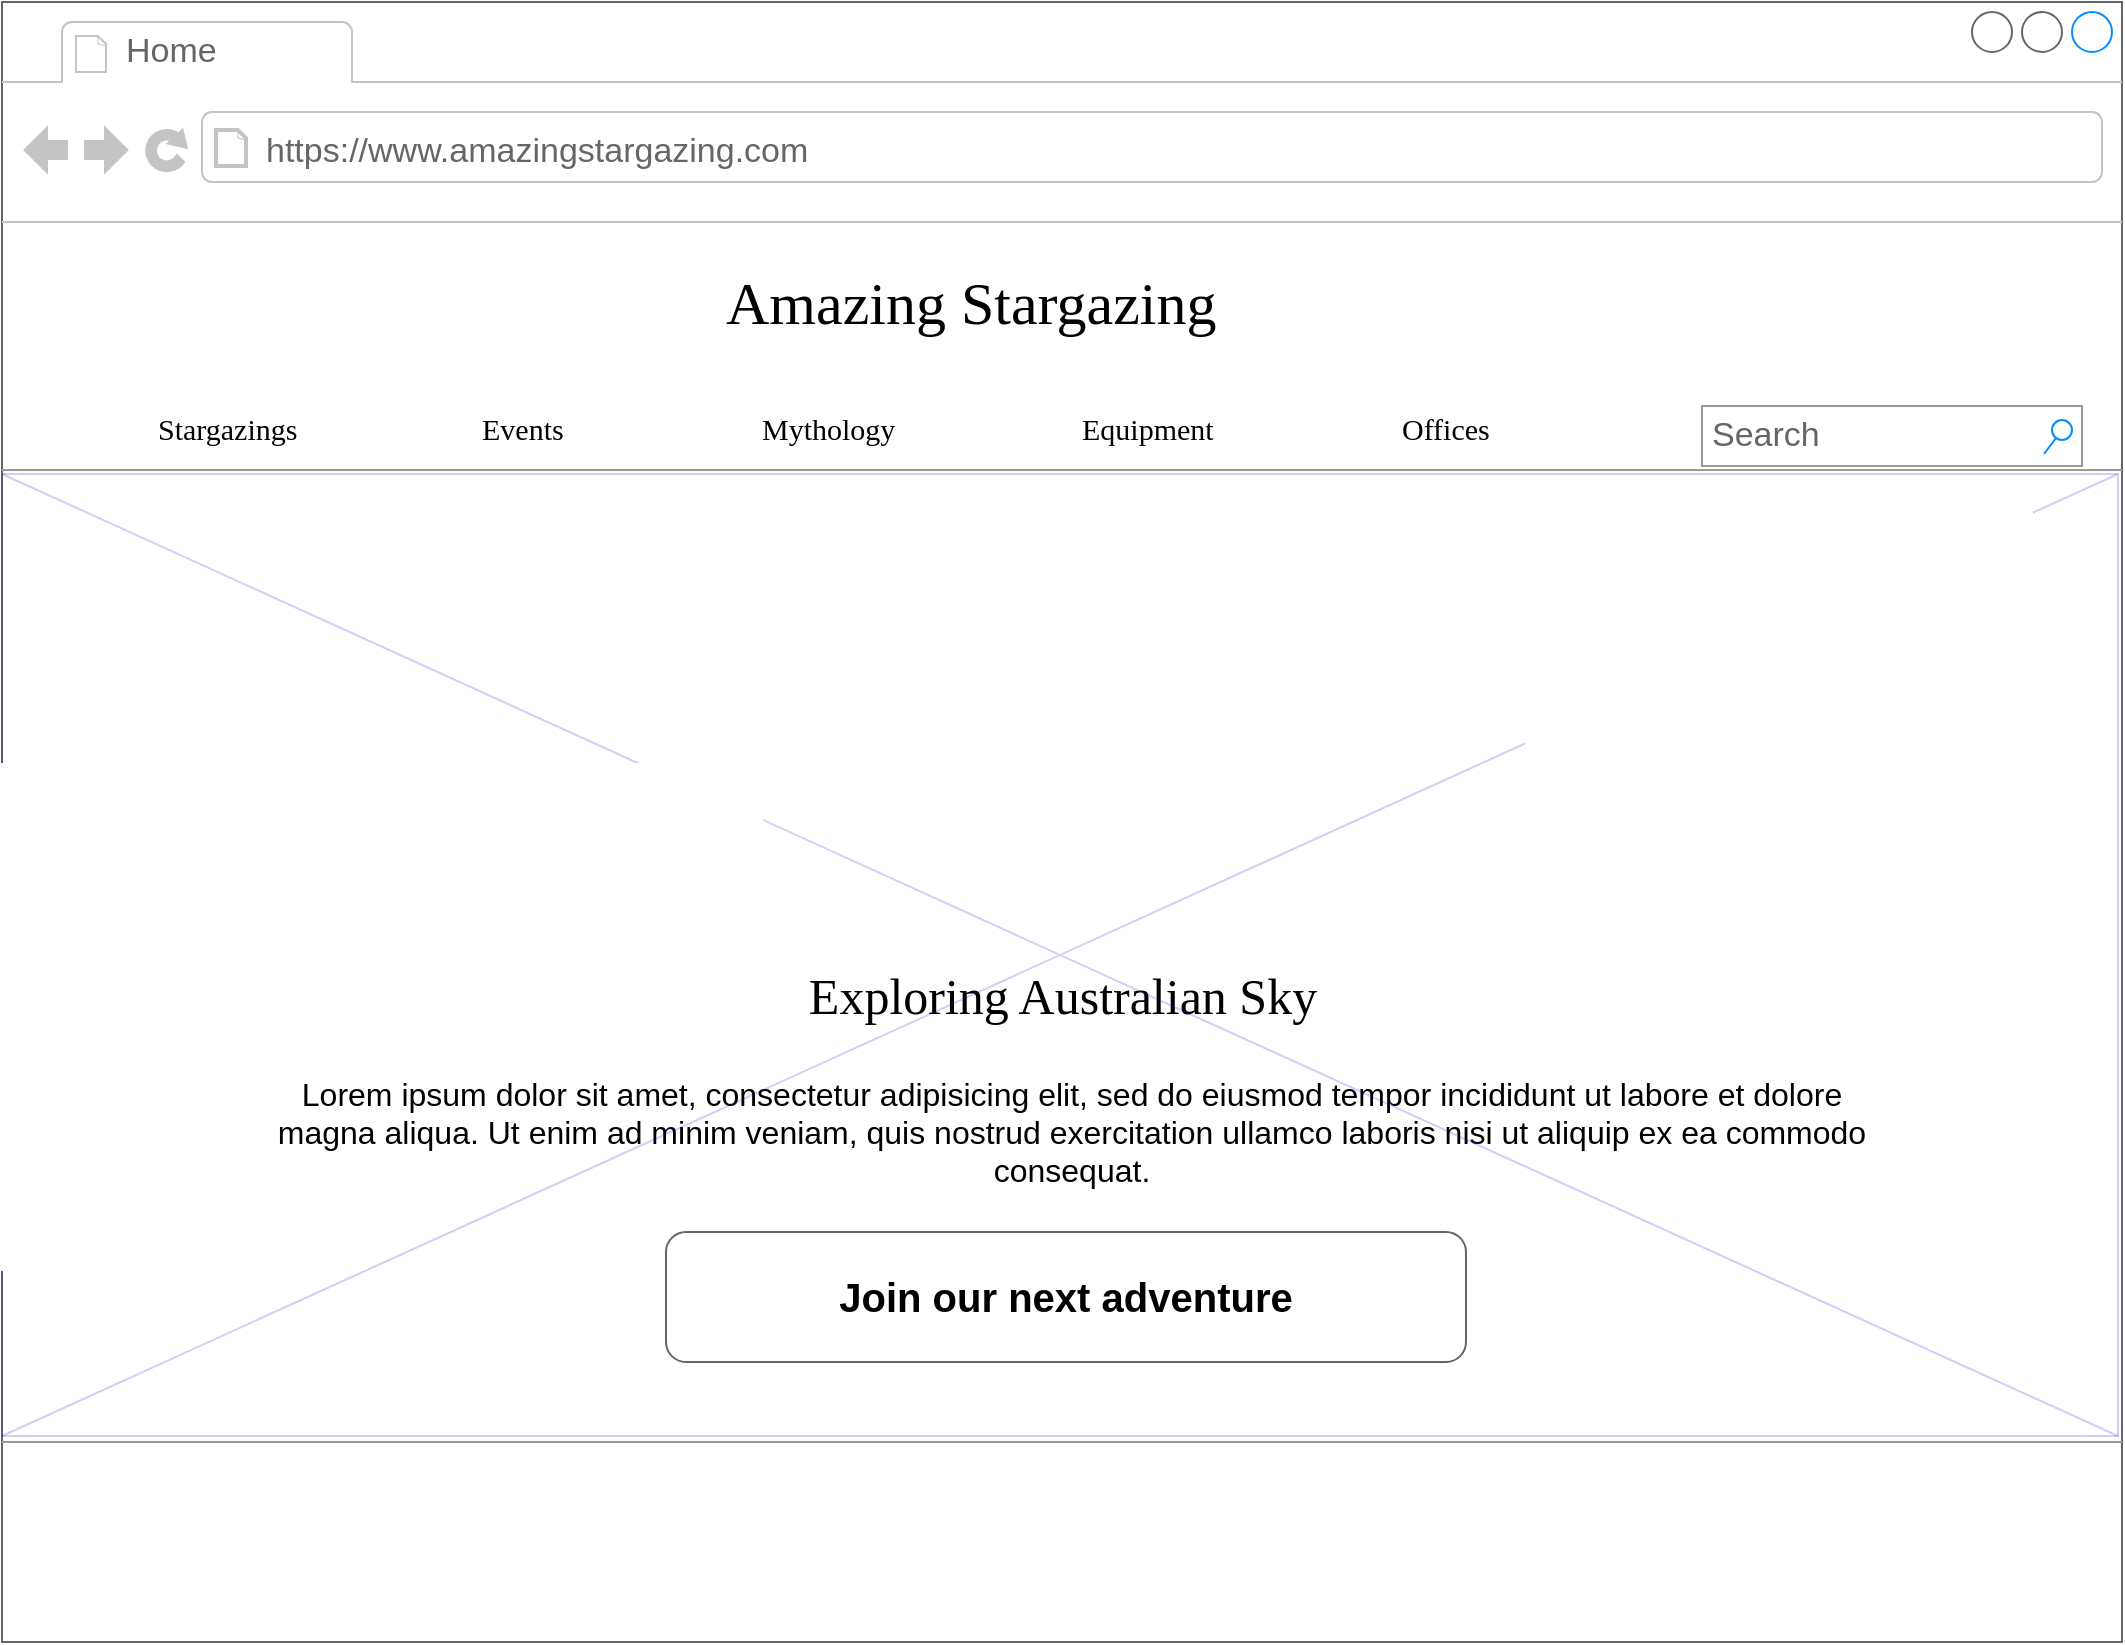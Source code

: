 <mxfile version="20.4.1" type="github" pages="6">
  <diagram name="Home" id="2cc2dc42-3aac-f2a9-1cec-7a8b7cbee084">
    <mxGraphModel dx="1350" dy="774" grid="1" gridSize="10" guides="1" tooltips="1" connect="1" arrows="1" fold="1" page="1" pageScale="1" pageWidth="1100" pageHeight="850" background="#ffffff" math="0" shadow="0">
      <root>
        <mxCell id="0" />
        <mxCell id="1" parent="0" />
        <mxCell id="7026571954dc6520-1" value="" style="strokeWidth=1;shadow=0;dashed=0;align=center;html=1;shape=mxgraph.mockup.containers.browserWindow;rSize=0;strokeColor=#666666;mainText=,;recursiveResize=0;rounded=0;labelBackgroundColor=none;fontFamily=Verdana;fontSize=12" parent="1" vertex="1">
          <mxGeometry width="1060" height="820" as="geometry" />
        </mxCell>
        <mxCell id="7026571954dc6520-2" value="Home" style="strokeWidth=1;shadow=0;dashed=0;align=center;html=1;shape=mxgraph.mockup.containers.anchor;fontSize=17;fontColor=#666666;align=left;" parent="7026571954dc6520-1" vertex="1">
          <mxGeometry x="60" y="12" width="100" height="26" as="geometry" />
        </mxCell>
        <mxCell id="7026571954dc6520-3" value="https://www.amazingstargazing.com" style="strokeWidth=1;shadow=0;dashed=0;align=center;html=1;shape=mxgraph.mockup.containers.anchor;rSize=0;fontSize=17;fontColor=#666666;align=left;" parent="7026571954dc6520-1" vertex="1">
          <mxGeometry x="130" y="60" width="250" height="30" as="geometry" />
        </mxCell>
        <mxCell id="7026571954dc6520-4" value="Amazing Stargazing" style="text;html=1;points=[];align=left;verticalAlign=top;spacingTop=-4;fontSize=30;fontFamily=Verdana" parent="7026571954dc6520-1" vertex="1">
          <mxGeometry x="360" y="130" width="340" height="50" as="geometry" />
        </mxCell>
        <mxCell id="7026571954dc6520-16" value="&lt;font style=&quot;font-size: 25px;&quot;&gt;Exploring Australian Sky&lt;/font&gt;" style="text;html=1;points=[];align=center;verticalAlign=top;spacingTop=-4;fontSize=15;fontFamily=Verdana" parent="7026571954dc6520-1" vertex="1">
          <mxGeometry x="355" y="480" width="350" height="30" as="geometry" />
        </mxCell>
        <mxCell id="7026571954dc6520-17" value="Lorem ipsum dolor sit amet, consectetur adipisicing elit, sed do eiusmod tempor incididunt ut labore et dolore magna aliqua. Ut enim ad minim veniam, quis nostrud exercitation ullamco laboris nisi ut aliquip ex ea commodo consequat." style="text;spacingTop=-5;whiteSpace=wrap;html=1;align=center;fontSize=16;fontFamily=Helvetica;fillColor=none;strokeColor=none;rounded=0;shadow=1;labelBackgroundColor=none;" parent="7026571954dc6520-1" vertex="1">
          <mxGeometry x="135" y="535" width="800" height="60" as="geometry" />
        </mxCell>
        <mxCell id="vuWrpxER9Ld0kogO-hv2-18" value="Stargazings" style="text;html=1;points=[];align=left;verticalAlign=top;spacingTop=-4;fontSize=15;fontFamily=Verdana" parent="7026571954dc6520-1" vertex="1">
          <mxGeometry x="76" y="202" width="110" height="30" as="geometry" />
        </mxCell>
        <mxCell id="vuWrpxER9Ld0kogO-hv2-19" value="Events" style="text;html=1;points=[];align=left;verticalAlign=top;spacingTop=-4;fontSize=15;fontFamily=Verdana" parent="7026571954dc6520-1" vertex="1">
          <mxGeometry x="238" y="202" width="100" height="30" as="geometry" />
        </mxCell>
        <mxCell id="vuWrpxER9Ld0kogO-hv2-20" value="Mythology" style="text;html=1;points=[];align=left;verticalAlign=top;spacingTop=-4;fontSize=15;fontFamily=Verdana" parent="7026571954dc6520-1" vertex="1">
          <mxGeometry x="378" y="202" width="110" height="30" as="geometry" />
        </mxCell>
        <mxCell id="vuWrpxER9Ld0kogO-hv2-22" value="" style="verticalLabelPosition=bottom;shadow=0;dashed=0;align=center;html=1;verticalAlign=top;strokeWidth=1;shape=mxgraph.mockup.markup.line;strokeColor=#999999;rounded=0;labelBackgroundColor=none;fillColor=#ffffff;fontFamily=Verdana;fontSize=12;fontColor=#000000;" parent="7026571954dc6520-1" vertex="1">
          <mxGeometry y="224" width="1060" height="20" as="geometry" />
        </mxCell>
        <mxCell id="vuWrpxER9Ld0kogO-hv2-23" value="Equipment" style="text;html=1;points=[];align=left;verticalAlign=top;spacingTop=-4;fontSize=15;fontFamily=Verdana" parent="7026571954dc6520-1" vertex="1">
          <mxGeometry x="538" y="202" width="110" height="30" as="geometry" />
        </mxCell>
        <mxCell id="vuWrpxER9Ld0kogO-hv2-24" value="Offices" style="text;html=1;points=[];align=left;verticalAlign=top;spacingTop=-4;fontSize=15;fontFamily=Verdana" parent="7026571954dc6520-1" vertex="1">
          <mxGeometry x="698" y="202" width="110" height="30" as="geometry" />
        </mxCell>
        <mxCell id="zznRO6wtgTClX1h2su4r-4" value="&lt;font color=&quot;#000000&quot; style=&quot;font-size: 20px;&quot;&gt;Join our next adventure&lt;/font&gt;" style="strokeWidth=1;shadow=0;dashed=0;align=center;html=1;shape=mxgraph.mockup.buttons.button;strokeColor=#666666;fontColor=#ffffff;mainText=;buttonStyle=round;fontSize=17;fontStyle=1;fillColor=#FFFFFF;whiteSpace=wrap;rounded=0;glass=0;sketch=0;fillStyle=auto;" parent="7026571954dc6520-1" vertex="1">
          <mxGeometry x="332" y="615" width="400" height="65" as="geometry" />
        </mxCell>
        <mxCell id="_-O5hTFv0uhlAmHMfdJl-1" value="" style="verticalLabelPosition=bottom;shadow=0;dashed=0;align=center;html=1;verticalAlign=top;strokeWidth=1;shape=mxgraph.mockup.graphics.simpleIcon;strokeColor=#3700CC;rounded=0;glass=0;sketch=0;fillStyle=auto;fontSize=22;fontColor=#ffffff;fillColor=none;opacity=20;" parent="1" vertex="1">
          <mxGeometry y="236" width="1058" height="481" as="geometry" />
        </mxCell>
        <mxCell id="t2ABrvCH1pC7OmIqVmPv-1" value="Search" style="strokeWidth=1;shadow=0;dashed=0;align=center;html=1;shape=mxgraph.mockup.forms.searchBox;strokeColor=#999999;mainText=;strokeColor2=#008cff;fontColor=#666666;fontSize=17;align=left;spacingLeft=3;fillColor=#FFFFFF;" parent="1" vertex="1">
          <mxGeometry x="850" y="202" width="190" height="30" as="geometry" />
        </mxCell>
        <mxCell id="7026571954dc6520-21" value="" style="verticalLabelPosition=bottom;shadow=0;dashed=0;align=center;html=1;verticalAlign=top;strokeWidth=1;shape=mxgraph.mockup.markup.line;strokeColor=#999999;rounded=0;labelBackgroundColor=none;fillColor=#ffffff;fontFamily=Verdana;fontSize=12;fontColor=#000000;" parent="1" vertex="1">
          <mxGeometry y="710" width="1060" height="20" as="geometry" />
        </mxCell>
      </root>
    </mxGraphModel>
  </diagram>
  <diagram id="Iia2PDDyMqTeJUsPgwej" name="Content index">
    <mxGraphModel dx="2595" dy="1348" grid="1" gridSize="10" guides="1" tooltips="1" connect="1" arrows="1" fold="1" page="1" pageScale="1" pageWidth="827" pageHeight="1169" math="0" shadow="0">
      <root>
        <mxCell id="0" />
        <mxCell id="1" parent="0" />
        <mxCell id="jf0Kmd5ADYae13o9K9r1-1" value="" style="strokeWidth=1;shadow=0;dashed=0;align=center;html=1;shape=mxgraph.mockup.containers.browserWindow;rSize=0;strokeColor=#666666;mainText=,;recursiveResize=0;rounded=0;labelBackgroundColor=none;fontFamily=Verdana;fontSize=12" parent="1" vertex="1">
          <mxGeometry width="1050" height="1120" as="geometry" />
        </mxCell>
        <mxCell id="jf0Kmd5ADYae13o9K9r1-2" value="Home" style="strokeWidth=1;shadow=0;dashed=0;align=center;html=1;shape=mxgraph.mockup.containers.anchor;fontSize=17;fontColor=#666666;align=left;" parent="jf0Kmd5ADYae13o9K9r1-1" vertex="1">
          <mxGeometry x="60" y="12" width="100" height="26" as="geometry" />
        </mxCell>
        <mxCell id="jf0Kmd5ADYae13o9K9r1-3" value="https://www.amazingstargazing.com" style="strokeWidth=1;shadow=0;dashed=0;align=center;html=1;shape=mxgraph.mockup.containers.anchor;rSize=0;fontSize=17;fontColor=#666666;align=left;" parent="jf0Kmd5ADYae13o9K9r1-1" vertex="1">
          <mxGeometry x="130" y="60" width="250" height="30" as="geometry" />
        </mxCell>
        <mxCell id="jf0Kmd5ADYae13o9K9r1-4" value="Amazing Stargazing" style="text;html=1;points=[];align=left;verticalAlign=top;spacingTop=-4;fontSize=30;fontFamily=Verdana" parent="jf0Kmd5ADYae13o9K9r1-1" vertex="1">
          <mxGeometry x="360" y="130" width="340" height="50" as="geometry" />
        </mxCell>
        <mxCell id="jf0Kmd5ADYae13o9K9r1-5" value="Stargazings" style="text;html=1;points=[];align=left;verticalAlign=top;spacingTop=-4;fontSize=15;fontFamily=Verdana" parent="jf0Kmd5ADYae13o9K9r1-1" vertex="1">
          <mxGeometry x="73" y="202" width="110" height="30" as="geometry" />
        </mxCell>
        <mxCell id="jf0Kmd5ADYae13o9K9r1-6" value="Events" style="text;html=1;points=[];align=left;verticalAlign=top;spacingTop=-4;fontSize=15;fontFamily=Verdana" parent="jf0Kmd5ADYae13o9K9r1-1" vertex="1">
          <mxGeometry x="235" y="202" width="100" height="30" as="geometry" />
        </mxCell>
        <mxCell id="jf0Kmd5ADYae13o9K9r1-7" value="Mythology" style="text;html=1;points=[];align=left;verticalAlign=top;spacingTop=-4;fontSize=15;fontFamily=Verdana" parent="jf0Kmd5ADYae13o9K9r1-1" vertex="1">
          <mxGeometry x="375" y="202" width="110" height="30" as="geometry" />
        </mxCell>
        <mxCell id="jf0Kmd5ADYae13o9K9r1-9" value="" style="verticalLabelPosition=bottom;shadow=0;dashed=0;align=center;html=1;verticalAlign=top;strokeWidth=1;shape=mxgraph.mockup.markup.line;strokeColor=#999999;rounded=0;labelBackgroundColor=none;fillColor=#ffffff;fontFamily=Verdana;fontSize=12;fontColor=#000000;" parent="jf0Kmd5ADYae13o9K9r1-1" vertex="1">
          <mxGeometry y="224" width="1050" height="20" as="geometry" />
        </mxCell>
        <mxCell id="jf0Kmd5ADYae13o9K9r1-11" value="&lt;div style=&quot;text-align: justify;&quot;&gt;&lt;span style=&quot;background-color: initial;&quot;&gt;Lorem ipsum dolor sit amet, consectetur adipisicing elit, sed do eiusmod tempor incididunt ut labore et dolore magna aliqua.&lt;/span&gt;&lt;/div&gt;" style="text;spacingTop=-5;whiteSpace=wrap;html=1;align=left;fontSize=16;fontFamily=Helvetica;fillColor=none;strokeColor=none;rounded=0;shadow=1;labelBackgroundColor=none;" parent="jf0Kmd5ADYae13o9K9r1-1" vertex="1">
          <mxGeometry x="324.5" y="561" width="200" height="125" as="geometry" />
        </mxCell>
        <mxCell id="jf0Kmd5ADYae13o9K9r1-13" value="" style="verticalLabelPosition=bottom;shadow=0;dashed=0;align=center;html=1;verticalAlign=top;strokeWidth=1;shape=mxgraph.mockup.markup.line;strokeColor=#999999;rounded=0;labelBackgroundColor=none;fillColor=#ffffff;fontFamily=Verdana;fontSize=12;fontColor=#000000;" parent="jf0Kmd5ADYae13o9K9r1-1" vertex="1">
          <mxGeometry y="1010" width="1050" height="20" as="geometry" />
        </mxCell>
        <mxCell id="jf0Kmd5ADYae13o9K9r1-14" value="Equipment" style="text;html=1;points=[];align=left;verticalAlign=top;spacingTop=-4;fontSize=15;fontFamily=Verdana" parent="jf0Kmd5ADYae13o9K9r1-1" vertex="1">
          <mxGeometry x="535" y="202" width="110" height="30" as="geometry" />
        </mxCell>
        <mxCell id="jf0Kmd5ADYae13o9K9r1-15" value="Offices" style="text;html=1;points=[];align=left;verticalAlign=top;spacingTop=-4;fontSize=15;fontFamily=Verdana" parent="jf0Kmd5ADYae13o9K9r1-1" vertex="1">
          <mxGeometry x="695" y="202" width="110" height="30" as="geometry" />
        </mxCell>
        <mxCell id="ymsSqTnMvAlwxcvloarK-4" value="Search" style="strokeWidth=1;shadow=0;dashed=0;align=center;html=1;shape=mxgraph.mockup.forms.searchBox;strokeColor=#999999;mainText=;strokeColor2=#008cff;fontColor=#666666;fontSize=17;align=left;spacingLeft=3;fillColor=#FFFFFF;fillStyle=auto;" parent="jf0Kmd5ADYae13o9K9r1-1" vertex="1">
          <mxGeometry x="850" y="202" width="190" height="30" as="geometry" />
        </mxCell>
        <mxCell id="MRmfxSSGsAsOYlZ1cQa--20" value="" style="strokeWidth=1;shadow=0;dashed=0;align=center;html=1;shape=mxgraph.mockup.containers.rrect;rSize=0;strokeColor=#666666;fontColor=#46495D;fillColor=#FFFFFF;" parent="jf0Kmd5ADYae13o9K9r1-1" vertex="1">
          <mxGeometry y="350" width="260" height="670" as="geometry" />
        </mxCell>
        <mxCell id="MRmfxSSGsAsOYlZ1cQa--21" value="Group 1" style="strokeColor=inherit;fillColor=inherit;gradientColor=inherit;strokeWidth=1;shadow=0;dashed=0;align=center;html=1;shape=mxgraph.mockup.containers.rrect;rSize=0;fontSize=17;fontColor=#666666;fontStyle=1;resizeWidth=1;" parent="MRmfxSSGsAsOYlZ1cQa--20" vertex="1">
          <mxGeometry width="260" height="26" relative="1" as="geometry" />
        </mxCell>
        <mxCell id="MRmfxSSGsAsOYlZ1cQa--22" value="Group 2" style="strokeColor=inherit;fillColor=inherit;gradientColor=inherit;strokeWidth=1;shadow=0;dashed=0;align=center;html=1;shape=mxgraph.mockup.containers.rrect;rSize=0;fontSize=17;fontColor=#666666;fontStyle=1;resizeWidth=1;" parent="MRmfxSSGsAsOYlZ1cQa--20" vertex="1">
          <mxGeometry width="260" height="26" relative="1" as="geometry">
            <mxPoint y="26" as="offset" />
          </mxGeometry>
        </mxCell>
        <mxCell id="MRmfxSSGsAsOYlZ1cQa--23" value="Group 3" style="strokeWidth=1;shadow=0;dashed=0;align=center;html=1;shape=mxgraph.mockup.containers.rrect;rSize=0;fontSize=17;fontColor=#ffffff;fontStyle=1;fillColor=#008cff;strokeColor=#008cff;resizeWidth=1;" parent="MRmfxSSGsAsOYlZ1cQa--20" vertex="1">
          <mxGeometry width="260" height="26" relative="1" as="geometry">
            <mxPoint y="52" as="offset" />
          </mxGeometry>
        </mxCell>
        <mxCell id="MRmfxSSGsAsOYlZ1cQa--24" value="Group 4" style="strokeColor=inherit;fillColor=inherit;gradientColor=inherit;strokeWidth=1;shadow=0;dashed=0;align=center;html=1;shape=mxgraph.mockup.containers.rrect;rSize=0;fontSize=17;fontColor=#666666;fontStyle=1;resizeWidth=1;" parent="MRmfxSSGsAsOYlZ1cQa--20" vertex="1">
          <mxGeometry y="1" width="260" height="26" relative="1" as="geometry">
            <mxPoint y="-26" as="offset" />
          </mxGeometry>
        </mxCell>
        <mxCell id="J0-2NjfDbKlUn1HoOtZS-7" value="" style="verticalLabelPosition=bottom;shadow=0;dashed=0;align=center;html=1;verticalAlign=top;strokeWidth=1;shape=mxgraph.mockup.graphics.simpleIcon;strokeColor=#999999;fillStyle=auto;fontColor=#46495D;fillColor=#FFFFFF;resizeHeight=0;" parent="jf0Kmd5ADYae13o9K9r1-1" vertex="1">
          <mxGeometry x="324.5" y="350" width="200" height="200" as="geometry" />
        </mxCell>
        <mxCell id="J0-2NjfDbKlUn1HoOtZS-8" value="" style="verticalLabelPosition=bottom;shadow=0;dashed=0;align=center;html=1;verticalAlign=top;strokeWidth=1;shape=mxgraph.mockup.graphics.simpleIcon;strokeColor=#999999;fillStyle=auto;fontColor=#46495D;fillColor=#FFFFFF;resizeHeight=0;" parent="jf0Kmd5ADYae13o9K9r1-1" vertex="1">
          <mxGeometry x="548.5" y="350.75" width="200" height="200" as="geometry" />
        </mxCell>
        <mxCell id="J0-2NjfDbKlUn1HoOtZS-9" value="" style="verticalLabelPosition=bottom;shadow=0;dashed=0;align=center;html=1;verticalAlign=top;strokeWidth=1;shape=mxgraph.mockup.graphics.simpleIcon;strokeColor=#999999;fillStyle=auto;fontColor=#46495D;fillColor=#FFFFFF;resizeHeight=0;" parent="jf0Kmd5ADYae13o9K9r1-1" vertex="1">
          <mxGeometry x="774.5" y="350.75" width="200" height="200" as="geometry" />
        </mxCell>
        <mxCell id="J0-2NjfDbKlUn1HoOtZS-11" value="&lt;div style=&quot;text-align: justify;&quot;&gt;&lt;span style=&quot;background-color: initial;&quot;&gt;Lorem ipsum dolor sit amet, consectetur adipisicing elit, sed do eiusmod tempor incididunt ut labore et dolore magna aliqua.&lt;/span&gt;&lt;/div&gt;" style="text;spacingTop=-5;whiteSpace=wrap;html=1;align=left;fontSize=16;fontFamily=Helvetica;fillColor=none;strokeColor=none;rounded=0;shadow=1;labelBackgroundColor=none;" parent="jf0Kmd5ADYae13o9K9r1-1" vertex="1">
          <mxGeometry x="548.5" y="561" width="200" height="125" as="geometry" />
        </mxCell>
        <mxCell id="J0-2NjfDbKlUn1HoOtZS-12" value="&lt;div style=&quot;text-align: justify;&quot;&gt;&lt;span style=&quot;background-color: initial;&quot;&gt;Lorem ipsum dolor sit amet, consectetur adipisicing elit, sed do eiusmod tempor incididunt ut labore et dolore magna aliqua.&lt;/span&gt;&lt;/div&gt;" style="text;spacingTop=-5;whiteSpace=wrap;html=1;align=left;fontSize=16;fontFamily=Helvetica;fillColor=none;strokeColor=none;rounded=0;shadow=1;labelBackgroundColor=none;" parent="jf0Kmd5ADYae13o9K9r1-1" vertex="1">
          <mxGeometry x="774.5" y="561" width="200" height="125" as="geometry" />
        </mxCell>
        <mxCell id="J0-2NjfDbKlUn1HoOtZS-13" value="&lt;div style=&quot;text-align: justify;&quot;&gt;&lt;span style=&quot;background-color: initial;&quot;&gt;Lorem ipsum dolor sit amet, consectetur adipisicing elit, sed do eiusmod tempor incididunt ut labore et dolore magna aliqua.&lt;/span&gt;&lt;/div&gt;" style="text;spacingTop=-5;whiteSpace=wrap;html=1;align=left;fontSize=16;fontFamily=Helvetica;fillColor=none;strokeColor=none;rounded=0;shadow=1;labelBackgroundColor=none;" parent="jf0Kmd5ADYae13o9K9r1-1" vertex="1">
          <mxGeometry x="323.5" y="896.75" width="200" height="125" as="geometry" />
        </mxCell>
        <mxCell id="J0-2NjfDbKlUn1HoOtZS-14" value="" style="verticalLabelPosition=bottom;shadow=0;dashed=0;align=center;html=1;verticalAlign=top;strokeWidth=1;shape=mxgraph.mockup.graphics.simpleIcon;strokeColor=#999999;fillStyle=auto;fontColor=#46495D;fillColor=#FFFFFF;resizeHeight=0;" parent="jf0Kmd5ADYae13o9K9r1-1" vertex="1">
          <mxGeometry x="323.5" y="685.75" width="200" height="200" as="geometry" />
        </mxCell>
        <mxCell id="J0-2NjfDbKlUn1HoOtZS-15" value="" style="verticalLabelPosition=bottom;shadow=0;dashed=0;align=center;html=1;verticalAlign=top;strokeWidth=1;shape=mxgraph.mockup.graphics.simpleIcon;strokeColor=#999999;fillStyle=auto;fontColor=#46495D;fillColor=#FFFFFF;resizeHeight=0;" parent="jf0Kmd5ADYae13o9K9r1-1" vertex="1">
          <mxGeometry x="548.5" y="685.75" width="200" height="200" as="geometry" />
        </mxCell>
        <mxCell id="J0-2NjfDbKlUn1HoOtZS-16" value="" style="verticalLabelPosition=bottom;shadow=0;dashed=0;align=center;html=1;verticalAlign=top;strokeWidth=1;shape=mxgraph.mockup.graphics.simpleIcon;strokeColor=#999999;fillStyle=auto;fontColor=#46495D;fillColor=#FFFFFF;resizeHeight=0;" parent="jf0Kmd5ADYae13o9K9r1-1" vertex="1">
          <mxGeometry x="774.5" y="685.75" width="200" height="200" as="geometry" />
        </mxCell>
        <mxCell id="J0-2NjfDbKlUn1HoOtZS-17" value="&lt;div style=&quot;text-align: justify;&quot;&gt;&lt;span style=&quot;background-color: initial;&quot;&gt;Lorem ipsum dolor sit amet, consectetur adipisicing elit, sed do eiusmod tempor incididunt ut labore et dolore magna aliqua.&lt;/span&gt;&lt;/div&gt;" style="text;spacingTop=-5;whiteSpace=wrap;html=1;align=left;fontSize=16;fontFamily=Helvetica;fillColor=none;strokeColor=none;rounded=0;shadow=1;labelBackgroundColor=none;" parent="jf0Kmd5ADYae13o9K9r1-1" vertex="1">
          <mxGeometry x="548.5" y="896" width="200" height="125" as="geometry" />
        </mxCell>
        <mxCell id="J0-2NjfDbKlUn1HoOtZS-18" value="&lt;div style=&quot;text-align: justify;&quot;&gt;&lt;span style=&quot;background-color: initial;&quot;&gt;Lorem ipsum dolor sit amet, consectetur adipisicing elit, sed do eiusmod tempor incididunt ut labore et dolore magna aliqua.&lt;/span&gt;&lt;/div&gt;" style="text;spacingTop=-5;whiteSpace=wrap;html=1;align=left;fontSize=16;fontFamily=Helvetica;fillColor=none;strokeColor=none;rounded=0;shadow=1;labelBackgroundColor=none;" parent="jf0Kmd5ADYae13o9K9r1-1" vertex="1">
          <mxGeometry x="774.5" y="896" width="200" height="125" as="geometry" />
        </mxCell>
        <mxCell id="sXI0qYQrE7RiyCZlCsKG-1" style="edgeStyle=elbowEdgeStyle;rounded=0;orthogonalLoop=1;jettySize=auto;elbow=vertical;html=1;exitX=0.5;exitY=1;exitDx=0;exitDy=0;strokeColor=#788AA3;fontColor=#46495D;fillColor=#B2C9AB;" parent="jf0Kmd5ADYae13o9K9r1-1" source="J0-2NjfDbKlUn1HoOtZS-18" target="J0-2NjfDbKlUn1HoOtZS-18" edge="1">
          <mxGeometry relative="1" as="geometry" />
        </mxCell>
        <mxCell id="sXI0qYQrE7RiyCZlCsKG-2" value="Mythology and history of stars" style="text;html=1;points=[];align=left;verticalAlign=top;spacingTop=-4;fontSize=30;fontFamily=Verdana" parent="jf0Kmd5ADYae13o9K9r1-1" vertex="1">
          <mxGeometry x="323.5" y="274" width="500" height="50" as="geometry" />
        </mxCell>
      </root>
    </mxGraphModel>
  </diagram>
  <diagram name="Content detail" id="oeAXBVH6uDSrneDDvZSl">
    <mxGraphModel dx="4152" dy="2156" grid="1" gridSize="10" guides="1" tooltips="1" connect="1" arrows="1" fold="1" page="1" pageScale="1" pageWidth="827" pageHeight="1169" math="0" shadow="0">
      <root>
        <mxCell id="6zJlSf_1j8fOUHoJT3Kg-0" />
        <mxCell id="6zJlSf_1j8fOUHoJT3Kg-1" parent="6zJlSf_1j8fOUHoJT3Kg-0" />
        <mxCell id="6zJlSf_1j8fOUHoJT3Kg-2" value="" style="strokeWidth=1;shadow=0;dashed=0;align=center;html=1;shape=mxgraph.mockup.containers.browserWindow;rSize=0;strokeColor=#666666;mainText=,;recursiveResize=0;rounded=0;labelBackgroundColor=none;fontFamily=Verdana;fontSize=14;" parent="6zJlSf_1j8fOUHoJT3Kg-1" vertex="1">
          <mxGeometry width="1050" height="1750" as="geometry" />
        </mxCell>
        <mxCell id="6zJlSf_1j8fOUHoJT3Kg-3" value="Home" style="strokeWidth=1;shadow=0;dashed=0;align=center;html=1;shape=mxgraph.mockup.containers.anchor;fontSize=17;fontColor=#666666;align=left;" parent="6zJlSf_1j8fOUHoJT3Kg-2" vertex="1">
          <mxGeometry x="60" y="12" width="100" height="26" as="geometry" />
        </mxCell>
        <mxCell id="6zJlSf_1j8fOUHoJT3Kg-4" value="https://www.amazingstargazing.com" style="strokeWidth=1;shadow=0;dashed=0;align=center;html=1;shape=mxgraph.mockup.containers.anchor;rSize=0;fontSize=17;fontColor=#666666;align=left;" parent="6zJlSf_1j8fOUHoJT3Kg-2" vertex="1">
          <mxGeometry x="130" y="60" width="250" height="30" as="geometry" />
        </mxCell>
        <mxCell id="6zJlSf_1j8fOUHoJT3Kg-5" value="Amazing Stargazing" style="text;html=1;points=[];align=left;verticalAlign=top;spacingTop=-4;fontSize=30;fontFamily=Verdana" parent="6zJlSf_1j8fOUHoJT3Kg-2" vertex="1">
          <mxGeometry x="360" y="130" width="340" height="50" as="geometry" />
        </mxCell>
        <mxCell id="6zJlSf_1j8fOUHoJT3Kg-6" value="Stargazings" style="text;html=1;points=[];align=left;verticalAlign=top;spacingTop=-4;fontSize=15;fontFamily=Verdana" parent="6zJlSf_1j8fOUHoJT3Kg-2" vertex="1">
          <mxGeometry x="73" y="202" width="110" height="30" as="geometry" />
        </mxCell>
        <mxCell id="6zJlSf_1j8fOUHoJT3Kg-7" value="Events" style="text;html=1;points=[];align=left;verticalAlign=top;spacingTop=-4;fontSize=15;fontFamily=Verdana" parent="6zJlSf_1j8fOUHoJT3Kg-2" vertex="1">
          <mxGeometry x="235" y="202" width="100" height="30" as="geometry" />
        </mxCell>
        <mxCell id="6zJlSf_1j8fOUHoJT3Kg-8" value="Mythology" style="text;html=1;points=[];align=left;verticalAlign=top;spacingTop=-4;fontSize=15;fontFamily=Verdana" parent="6zJlSf_1j8fOUHoJT3Kg-2" vertex="1">
          <mxGeometry x="375" y="202" width="110" height="30" as="geometry" />
        </mxCell>
        <mxCell id="6zJlSf_1j8fOUHoJT3Kg-9" value="" style="verticalLabelPosition=bottom;shadow=0;dashed=0;align=center;html=1;verticalAlign=top;strokeWidth=1;shape=mxgraph.mockup.markup.line;strokeColor=#999999;rounded=0;labelBackgroundColor=none;fillColor=#ffffff;fontFamily=Verdana;fontSize=12;fontColor=#000000;" parent="6zJlSf_1j8fOUHoJT3Kg-2" vertex="1">
          <mxGeometry y="224" width="1050" height="20" as="geometry" />
        </mxCell>
        <mxCell id="6zJlSf_1j8fOUHoJT3Kg-12" value="Equipment" style="text;html=1;points=[];align=left;verticalAlign=top;spacingTop=-4;fontSize=15;fontFamily=Verdana" parent="6zJlSf_1j8fOUHoJT3Kg-2" vertex="1">
          <mxGeometry x="535" y="202" width="110" height="30" as="geometry" />
        </mxCell>
        <mxCell id="6zJlSf_1j8fOUHoJT3Kg-13" value="Offices" style="text;html=1;points=[];align=left;verticalAlign=top;spacingTop=-4;fontSize=15;fontFamily=Verdana" parent="6zJlSf_1j8fOUHoJT3Kg-2" vertex="1">
          <mxGeometry x="695" y="202" width="110" height="30" as="geometry" />
        </mxCell>
        <mxCell id="6zJlSf_1j8fOUHoJT3Kg-14" value="Search" style="strokeWidth=1;shadow=0;dashed=0;align=center;html=1;shape=mxgraph.mockup.forms.searchBox;strokeColor=#999999;mainText=;strokeColor2=#008cff;fontColor=#666666;fontSize=17;align=left;spacingLeft=3;fillColor=#FFFFFF;fillStyle=auto;" parent="6zJlSf_1j8fOUHoJT3Kg-2" vertex="1">
          <mxGeometry x="850" y="202" width="190" height="30" as="geometry" />
        </mxCell>
        <mxCell id="6zJlSf_1j8fOUHoJT3Kg-15" value="" style="strokeWidth=1;shadow=0;dashed=0;align=center;html=1;shape=mxgraph.mockup.containers.rrect;rSize=0;strokeColor=#666666;fontColor=#46495D;fillColor=#FFFFFF;" parent="6zJlSf_1j8fOUHoJT3Kg-2" vertex="1">
          <mxGeometry y="350" width="260" height="1300" as="geometry" />
        </mxCell>
        <mxCell id="6zJlSf_1j8fOUHoJT3Kg-16" value="Group 1" style="strokeColor=inherit;fillColor=inherit;gradientColor=inherit;strokeWidth=1;shadow=0;dashed=0;align=center;html=1;shape=mxgraph.mockup.containers.rrect;rSize=0;fontSize=17;fontColor=#666666;fontStyle=1;resizeWidth=1;" parent="6zJlSf_1j8fOUHoJT3Kg-15" vertex="1">
          <mxGeometry width="260" height="26" relative="1" as="geometry" />
        </mxCell>
        <mxCell id="6zJlSf_1j8fOUHoJT3Kg-17" value="Group 2" style="strokeColor=inherit;fillColor=inherit;gradientColor=inherit;strokeWidth=1;shadow=0;dashed=0;align=center;html=1;shape=mxgraph.mockup.containers.rrect;rSize=0;fontSize=17;fontColor=#666666;fontStyle=1;resizeWidth=1;" parent="6zJlSf_1j8fOUHoJT3Kg-15" vertex="1">
          <mxGeometry width="260" height="26" relative="1" as="geometry">
            <mxPoint y="26" as="offset" />
          </mxGeometry>
        </mxCell>
        <mxCell id="6zJlSf_1j8fOUHoJT3Kg-18" value="Group 3" style="strokeWidth=1;shadow=0;dashed=0;align=center;html=1;shape=mxgraph.mockup.containers.rrect;rSize=0;fontSize=17;fontColor=#ffffff;fontStyle=1;fillColor=#008cff;strokeColor=#008cff;resizeWidth=1;" parent="6zJlSf_1j8fOUHoJT3Kg-15" vertex="1">
          <mxGeometry width="260" height="26" relative="1" as="geometry">
            <mxPoint y="52" as="offset" />
          </mxGeometry>
        </mxCell>
        <mxCell id="6zJlSf_1j8fOUHoJT3Kg-19" value="Group 4" style="strokeColor=inherit;fillColor=inherit;gradientColor=inherit;strokeWidth=1;shadow=0;dashed=0;align=center;html=1;shape=mxgraph.mockup.containers.rrect;rSize=0;fontSize=17;fontColor=#666666;fontStyle=1;resizeWidth=1;" parent="6zJlSf_1j8fOUHoJT3Kg-15" vertex="1">
          <mxGeometry y="1" width="260" height="26" relative="1" as="geometry">
            <mxPoint y="-26" as="offset" />
          </mxGeometry>
        </mxCell>
        <mxCell id="6zJlSf_1j8fOUHoJT3Kg-20" value="" style="verticalLabelPosition=bottom;shadow=0;dashed=0;align=center;html=1;verticalAlign=top;strokeWidth=1;shape=mxgraph.mockup.graphics.simpleIcon;strokeColor=#999999;fillStyle=auto;fontColor=#46495D;fillColor=#FFFFFF;resizeHeight=0;" parent="6zJlSf_1j8fOUHoJT3Kg-2" vertex="1">
          <mxGeometry x="325" y="350" width="400" height="246" as="geometry" />
        </mxCell>
        <mxCell id="6zJlSf_1j8fOUHoJT3Kg-31" style="edgeStyle=elbowEdgeStyle;rounded=0;orthogonalLoop=1;jettySize=auto;elbow=vertical;html=1;exitX=0.5;exitY=1;exitDx=0;exitDy=0;strokeColor=#788AA3;fontColor=#46495D;fillColor=#B2C9AB;" parent="6zJlSf_1j8fOUHoJT3Kg-2" edge="1">
          <mxGeometry relative="1" as="geometry">
            <mxPoint x="874.5" y="1021" as="sourcePoint" />
            <mxPoint x="874.5" y="1021" as="targetPoint" />
          </mxGeometry>
        </mxCell>
        <mxCell id="6zJlSf_1j8fOUHoJT3Kg-32" value="Casiopea" style="text;html=1;points=[];align=left;verticalAlign=top;spacingTop=-4;fontSize=30;fontFamily=Verdana" parent="6zJlSf_1j8fOUHoJT3Kg-2" vertex="1">
          <mxGeometry x="323.5" y="274" width="500" height="50" as="geometry" />
        </mxCell>
        <mxCell id="Ks9YD0hr6lz7CXjsgoXu-3" value="&lt;div style=&quot;text-align: justify;&quot;&gt;&lt;span style=&quot;font-size: 14px; background-color: initial;&quot;&gt;Lorem ipsum dolor sit amet, consectetur adipisicing elit, sed do eiusmod tempor incididunt ut labore et dolore magna aliqua. Ut enim ad minim veniam, quis nostrud exercitation ullamco laboris nisi ut aliquip ex ea commodo consequat. Duis aute irure dolor in reprehenderit in voluptate velit esse cillum dolore eu fugiat nulla pariatur. Excepteur sint occaecat cupidatat non proident, sunt in culpa qui officia deserunt mollit anim id est laborum.&amp;nbsp;&lt;/span&gt;&lt;/div&gt;" style="text;spacingTop=-5;whiteSpace=wrap;html=1;align=left;fontSize=12;fontFamily=Helvetica;fillColor=none;strokeColor=none;fillStyle=auto;fontColor=#46495D;" parent="6zJlSf_1j8fOUHoJT3Kg-2" vertex="1">
          <mxGeometry x="760" y="350" width="210" height="260" as="geometry" />
        </mxCell>
        <mxCell id="l-M2Og1119_fB3G4dypG-0" value="&lt;div style=&quot;text-align: justify;&quot;&gt;&lt;span style=&quot;background-color: initial;&quot;&gt;&lt;font style=&quot;font-size: 14px;&quot;&gt;Lorem ipsum dolor sit amet, consectetur adipisicing elit, sed do eiusmod tempor incididunt ut labore et dolore magna aliqua. Ut enim ad minim veniam, quis nostrud exercitation ullamco laboris nisi ut aliquip ex ea commodo consequat. Duis aute irure dolor in reprehenderit in voluptate velit esse cillum dolore eu fugiat nulla pariatur. Excepteur sint occaecat cupidatat non proident, sunt in culpa qui officia deserunt mollit anim id est laborum.&lt;/font&gt;&lt;/span&gt;&lt;/div&gt;&lt;div style=&quot;text-align: justify;&quot;&gt;&lt;span style=&quot;background-color: initial;&quot;&gt;&lt;font style=&quot;font-size: 14px;&quot;&gt;Sed ut perspiciatis unde omnis iste natus error sit voluptatem accusantium doloremque laudantium, totam rem aperiam, eaque ipsa quae ab illo inventore veritatis et quasi architecto beatae vitae dicta sunt explicabo. Nemo enim ipsam voluptatem quia voluptas sit aspernatur aut odit aut fugit, sed quia consequuntur magni dolores eos qui ratione voluptatem sequi nesciunt. Neque porro quisquam est, qui dolorem ipsum quia dolor sit amet, consectetur, adipisci velit, sed quia non numquam eius modi tempora incidunt ut labore et dolore magnam aliquam quaerat voluptatem. Ut enim ad minima veniam, quis nostrum exercitationem ullam corporis suscipit laboriosam, nisi ut aliquid ex ea commodi consequatur? Quis autem vel eum iure reprehenderit qui in ea voluptate velit esse quam nihil molestiae consequatur, vel illum qui dolorem eum fugiat quo voluptas nulla pariatur?&lt;/font&gt;&lt;/span&gt;&lt;/div&gt;" style="text;spacingTop=-5;whiteSpace=wrap;html=1;align=left;fontSize=12;fontFamily=Helvetica;fillColor=none;strokeColor=none;fillStyle=auto;fontColor=#46495D;" parent="6zJlSf_1j8fOUHoJT3Kg-2" vertex="1">
          <mxGeometry x="323.5" y="627" width="645" height="213" as="geometry" />
        </mxCell>
        <mxCell id="l-M2Og1119_fB3G4dypG-1" value="&lt;div style=&quot;text-align: justify; font-size: 14px;&quot;&gt;&lt;span style=&quot;background-color: initial;&quot;&gt;&lt;font style=&quot;font-size: 14px;&quot;&gt;Lorem ipsum dolor sit amet, consectetur adipisicing elit, sed do eiusmod tempor incididunt ut labore et dolore magna aliqua. Ut enim ad minim veniam, quis nostrud exercitation ullamco laboris nisi ut aliquip ex ea commodo consequat. Duis aute irure dolor in reprehenderit in voluptate velit esse cillum dolore eu fugiat nulla pariatur. Excepteur sint occaecat cupidatat non proident, sunt in culpa qui officia deserunt mollit anim id est laborum.&lt;/font&gt;&lt;/span&gt;&lt;/div&gt;&lt;div style=&quot;text-align: justify; font-size: 14px;&quot;&gt;&lt;span style=&quot;background-color: initial;&quot;&gt;&lt;font style=&quot;font-size: 14px;&quot;&gt;Sed ut perspiciatis unde omnis iste natus error sit voluptatem accusantium doloremque laudantium, totam rem aperiam, eaque ipsa quae ab illo inventore veritatis et quasi architecto beatae vitae dicta sunt explicabo. Nemo enim ipsam voluptatem quia voluptas sit aspernatur aut odit aut fugit, sed quia consequuntur magni dolores eos qui ratione voluptatem sequi nesciunt. Neque porro quisquam est, qui dolorem ipsum quia dolor sit amet, consectetur, adipisci velit, sed quia non numquam eius modi tempora incidunt ut labore et dolore magnam aliquam quaerat voluptatem.&amp;nbsp;&lt;/font&gt;&lt;/span&gt;&lt;/div&gt;" style="text;spacingTop=-5;whiteSpace=wrap;html=1;align=left;fontSize=12;fontFamily=Helvetica;fillColor=none;strokeColor=none;fillStyle=auto;fontColor=#46495D;" parent="6zJlSf_1j8fOUHoJT3Kg-2" vertex="1">
          <mxGeometry x="325" y="890" width="645" height="189" as="geometry" />
        </mxCell>
        <mxCell id="l-M2Og1119_fB3G4dypG-3" value="" style="verticalLabelPosition=bottom;shadow=0;dashed=0;align=center;html=1;verticalAlign=top;strokeWidth=1;shape=mxgraph.mockup.graphics.simpleIcon;strokeColor=#999999;fillStyle=auto;fontColor=#46495D;fillColor=#FFFFFF;resizeHeight=0;" parent="6zJlSf_1j8fOUHoJT3Kg-2" vertex="1">
          <mxGeometry x="323.5" y="1120" width="200" height="200" as="geometry" />
        </mxCell>
        <mxCell id="l-M2Og1119_fB3G4dypG-4" value="" style="verticalLabelPosition=bottom;shadow=0;dashed=0;align=center;html=1;verticalAlign=top;strokeWidth=1;shape=mxgraph.mockup.graphics.simpleIcon;strokeColor=#999999;fillStyle=auto;fontColor=#46495D;fillColor=#FFFFFF;resizeHeight=0;" parent="6zJlSf_1j8fOUHoJT3Kg-2" vertex="1">
          <mxGeometry x="546" y="1120" width="200" height="200" as="geometry" />
        </mxCell>
        <mxCell id="l-M2Og1119_fB3G4dypG-5" value="" style="verticalLabelPosition=bottom;shadow=0;dashed=0;align=center;html=1;verticalAlign=top;strokeWidth=1;shape=mxgraph.mockup.graphics.simpleIcon;strokeColor=#999999;fillStyle=auto;fontColor=#46495D;fillColor=#FFFFFF;resizeHeight=0;" parent="6zJlSf_1j8fOUHoJT3Kg-2" vertex="1">
          <mxGeometry x="767" y="1120" width="200" height="200" as="geometry" />
        </mxCell>
        <mxCell id="l-M2Og1119_fB3G4dypG-6" value="" style="verticalLabelPosition=bottom;shadow=0;dashed=0;align=center;html=1;verticalAlign=top;strokeWidth=1;shape=mxgraph.mockup.graphics.simpleIcon;strokeColor=#999999;fillStyle=auto;fontColor=#46495D;fillColor=#FFFFFF;resizeHeight=0;" parent="6zJlSf_1j8fOUHoJT3Kg-2" vertex="1">
          <mxGeometry x="323.5" y="1341" width="200" height="200" as="geometry" />
        </mxCell>
        <mxCell id="l-M2Og1119_fB3G4dypG-7" value="" style="verticalLabelPosition=bottom;shadow=0;dashed=0;align=center;html=1;verticalAlign=top;strokeWidth=1;shape=mxgraph.mockup.graphics.simpleIcon;strokeColor=#999999;fillStyle=auto;fontColor=#46495D;fillColor=#FFFFFF;resizeHeight=0;" parent="6zJlSf_1j8fOUHoJT3Kg-2" vertex="1">
          <mxGeometry x="546" y="1341" width="200" height="200" as="geometry" />
        </mxCell>
        <mxCell id="l-M2Og1119_fB3G4dypG-8" value="" style="verticalLabelPosition=bottom;shadow=0;dashed=0;align=center;html=1;verticalAlign=top;strokeWidth=1;shape=mxgraph.mockup.graphics.simpleIcon;strokeColor=#999999;fillStyle=auto;fontColor=#46495D;fillColor=#FFFFFF;resizeHeight=0;" parent="6zJlSf_1j8fOUHoJT3Kg-2" vertex="1">
          <mxGeometry x="767" y="1341" width="200" height="200" as="geometry" />
        </mxCell>
        <mxCell id="l-M2Og1119_fB3G4dypG-10" value="" style="verticalLabelPosition=bottom;shadow=0;dashed=0;align=center;html=1;verticalAlign=top;strokeWidth=1;shape=mxgraph.mockup.navigation.pageControl;fillColor=#999999;strokeColor=#ddeeff;fillStyle=auto;fontSize=14;fontColor=#46495D;" parent="6zJlSf_1j8fOUHoJT3Kg-2" vertex="1">
          <mxGeometry x="532.25" y="1570" width="227.5" height="30" as="geometry" />
        </mxCell>
        <mxCell id="l-M2Og1119_fB3G4dypG-13" value="" style="strokeWidth=2;html=1;shape=mxgraph.flowchart.extract_or_measurement;whiteSpace=wrap;fillStyle=auto;strokeColor=#999999;fontSize=14;fontColor=#46495D;fillColor=#FFFFFF;rotation=90;" parent="6zJlSf_1j8fOUHoJT3Kg-2" vertex="1">
          <mxGeometry x="924.5" y="1565" width="42.5" height="40" as="geometry" />
        </mxCell>
        <mxCell id="l-M2Og1119_fB3G4dypG-14" value="" style="strokeWidth=2;html=1;shape=mxgraph.flowchart.extract_or_measurement;whiteSpace=wrap;fillStyle=auto;strokeColor=#999999;fontSize=14;fontColor=#46495D;fillColor=#FFFFFF;rotation=-90;" parent="6zJlSf_1j8fOUHoJT3Kg-2" vertex="1">
          <mxGeometry x="325" y="1565" width="42.5" height="40" as="geometry" />
        </mxCell>
        <mxCell id="6zJlSf_1j8fOUHoJT3Kg-11" value="" style="verticalLabelPosition=bottom;shadow=0;dashed=0;align=center;html=1;verticalAlign=top;strokeWidth=1;shape=mxgraph.mockup.markup.line;strokeColor=#999999;rounded=0;labelBackgroundColor=none;fillColor=#ffffff;fontFamily=Verdana;fontSize=12;fontColor=#000000;" parent="6zJlSf_1j8fOUHoJT3Kg-1" vertex="1">
          <mxGeometry y="1640" width="1050" height="20" as="geometry" />
        </mxCell>
      </root>
    </mxGraphModel>
  </diagram>
  <diagram name="Next events" id="6wy20XOJaepDw5aCPQZv">
    <mxGraphModel dx="1038" dy="539" grid="1" gridSize="10" guides="1" tooltips="1" connect="1" arrows="1" fold="1" page="1" pageScale="1" pageWidth="827" pageHeight="1169" math="0" shadow="0">
      <root>
        <mxCell id="A0GTHJ0byTWf7d3w2waY-0" />
        <mxCell id="A0GTHJ0byTWf7d3w2waY-1" parent="A0GTHJ0byTWf7d3w2waY-0" />
        <mxCell id="A0GTHJ0byTWf7d3w2waY-2" value="" style="strokeWidth=1;shadow=0;dashed=0;align=center;html=1;shape=mxgraph.mockup.containers.browserWindow;rSize=0;strokeColor=#666666;mainText=,;recursiveResize=0;rounded=0;labelBackgroundColor=none;fontFamily=Verdana;fontSize=14;strokeColor3=#6666FF;" parent="A0GTHJ0byTWf7d3w2waY-1" vertex="1">
          <mxGeometry width="1050" height="1110" as="geometry" />
        </mxCell>
        <mxCell id="A0GTHJ0byTWf7d3w2waY-3" value="Home" style="strokeWidth=1;shadow=0;dashed=0;align=center;html=1;shape=mxgraph.mockup.containers.anchor;fontSize=17;fontColor=#666666;align=left;" parent="A0GTHJ0byTWf7d3w2waY-2" vertex="1">
          <mxGeometry x="60" y="12" width="100" height="26" as="geometry" />
        </mxCell>
        <mxCell id="A0GTHJ0byTWf7d3w2waY-4" value="https://www.amazingstargazing.com" style="strokeWidth=1;shadow=0;dashed=0;align=center;html=1;shape=mxgraph.mockup.containers.anchor;rSize=0;fontSize=17;fontColor=#666666;align=left;" parent="A0GTHJ0byTWf7d3w2waY-2" vertex="1">
          <mxGeometry x="130" y="60" width="250" height="30" as="geometry" />
        </mxCell>
        <mxCell id="A0GTHJ0byTWf7d3w2waY-5" value="Amazing Stargazing" style="text;html=1;points=[];align=left;verticalAlign=top;spacingTop=-4;fontSize=30;fontFamily=Verdana" parent="A0GTHJ0byTWf7d3w2waY-2" vertex="1">
          <mxGeometry x="360" y="130" width="340" height="50" as="geometry" />
        </mxCell>
        <mxCell id="A0GTHJ0byTWf7d3w2waY-6" value="Stargazings" style="text;html=1;points=[];align=left;verticalAlign=top;spacingTop=-4;fontSize=15;fontFamily=Verdana" parent="A0GTHJ0byTWf7d3w2waY-2" vertex="1">
          <mxGeometry x="73" y="202" width="110" height="30" as="geometry" />
        </mxCell>
        <mxCell id="A0GTHJ0byTWf7d3w2waY-7" value="Events" style="text;html=1;points=[];align=left;verticalAlign=top;spacingTop=-4;fontSize=15;fontFamily=Verdana" parent="A0GTHJ0byTWf7d3w2waY-2" vertex="1">
          <mxGeometry x="235" y="202" width="100" height="30" as="geometry" />
        </mxCell>
        <mxCell id="A0GTHJ0byTWf7d3w2waY-8" value="Mythology" style="text;html=1;points=[];align=left;verticalAlign=top;spacingTop=-4;fontSize=15;fontFamily=Verdana" parent="A0GTHJ0byTWf7d3w2waY-2" vertex="1">
          <mxGeometry x="375" y="202" width="110" height="30" as="geometry" />
        </mxCell>
        <mxCell id="A0GTHJ0byTWf7d3w2waY-9" value="" style="verticalLabelPosition=bottom;shadow=0;dashed=0;align=center;html=1;verticalAlign=top;strokeWidth=1;shape=mxgraph.mockup.markup.line;strokeColor=#999999;rounded=0;labelBackgroundColor=none;fillColor=#ffffff;fontFamily=Verdana;fontSize=12;fontColor=#000000;" parent="A0GTHJ0byTWf7d3w2waY-2" vertex="1">
          <mxGeometry y="224" width="1050" height="20" as="geometry" />
        </mxCell>
        <mxCell id="A0GTHJ0byTWf7d3w2waY-10" value="Equipment" style="text;html=1;points=[];align=left;verticalAlign=top;spacingTop=-4;fontSize=15;fontFamily=Verdana" parent="A0GTHJ0byTWf7d3w2waY-2" vertex="1">
          <mxGeometry x="535" y="202" width="110" height="30" as="geometry" />
        </mxCell>
        <mxCell id="A0GTHJ0byTWf7d3w2waY-11" value="Offices" style="text;html=1;points=[];align=left;verticalAlign=top;spacingTop=-4;fontSize=15;fontFamily=Verdana" parent="A0GTHJ0byTWf7d3w2waY-2" vertex="1">
          <mxGeometry x="695" y="202" width="110" height="30" as="geometry" />
        </mxCell>
        <mxCell id="A0GTHJ0byTWf7d3w2waY-12" value="Search" style="strokeWidth=1;shadow=0;dashed=0;align=center;html=1;shape=mxgraph.mockup.forms.searchBox;strokeColor=#999999;mainText=;strokeColor2=#008cff;fontColor=#666666;fontSize=17;align=left;spacingLeft=3;fillColor=#FFFFFF;fillStyle=auto;" parent="A0GTHJ0byTWf7d3w2waY-2" vertex="1">
          <mxGeometry x="850" y="202" width="190" height="30" as="geometry" />
        </mxCell>
        <mxCell id="A0GTHJ0byTWf7d3w2waY-13" value="" style="strokeWidth=1;shadow=0;dashed=0;align=center;html=1;shape=mxgraph.mockup.containers.rrect;rSize=0;strokeColor=#666666;fontColor=#46495D;fillColor=#FFFFFF;" parent="A0GTHJ0byTWf7d3w2waY-2" vertex="1">
          <mxGeometry y="350" width="260" height="660" as="geometry" />
        </mxCell>
        <mxCell id="A0GTHJ0byTWf7d3w2waY-14" value="Group 1" style="strokeColor=inherit;fillColor=inherit;gradientColor=inherit;strokeWidth=1;shadow=0;dashed=0;align=center;html=1;shape=mxgraph.mockup.containers.rrect;rSize=0;fontSize=17;fontColor=#666666;fontStyle=1;resizeWidth=1;" parent="A0GTHJ0byTWf7d3w2waY-13" vertex="1">
          <mxGeometry width="260" height="26" relative="1" as="geometry" />
        </mxCell>
        <mxCell id="A0GTHJ0byTWf7d3w2waY-15" value="Group 2" style="strokeColor=inherit;fillColor=inherit;gradientColor=inherit;strokeWidth=1;shadow=0;dashed=0;align=center;html=1;shape=mxgraph.mockup.containers.rrect;rSize=0;fontSize=17;fontColor=#666666;fontStyle=1;resizeWidth=1;" parent="A0GTHJ0byTWf7d3w2waY-13" vertex="1">
          <mxGeometry width="260" height="26" relative="1" as="geometry">
            <mxPoint y="26" as="offset" />
          </mxGeometry>
        </mxCell>
        <mxCell id="A0GTHJ0byTWf7d3w2waY-16" value="Group 3" style="strokeWidth=1;shadow=0;dashed=0;align=center;html=1;shape=mxgraph.mockup.containers.rrect;rSize=0;fontSize=17;fontColor=#ffffff;fontStyle=1;fillColor=#008cff;strokeColor=#008cff;resizeWidth=1;" parent="A0GTHJ0byTWf7d3w2waY-13" vertex="1">
          <mxGeometry width="260" height="26" relative="1" as="geometry">
            <mxPoint y="52" as="offset" />
          </mxGeometry>
        </mxCell>
        <mxCell id="A0GTHJ0byTWf7d3w2waY-17" value="Group 4" style="strokeColor=inherit;fillColor=inherit;gradientColor=inherit;strokeWidth=1;shadow=0;dashed=0;align=center;html=1;shape=mxgraph.mockup.containers.rrect;rSize=0;fontSize=17;fontColor=#666666;fontStyle=1;resizeWidth=1;" parent="A0GTHJ0byTWf7d3w2waY-13" vertex="1">
          <mxGeometry y="1" width="260" height="26" relative="1" as="geometry">
            <mxPoint y="-26" as="offset" />
          </mxGeometry>
        </mxCell>
        <mxCell id="A0GTHJ0byTWf7d3w2waY-19" style="edgeStyle=elbowEdgeStyle;rounded=0;orthogonalLoop=1;jettySize=auto;elbow=vertical;html=1;exitX=0.5;exitY=1;exitDx=0;exitDy=0;strokeColor=#788AA3;fontColor=#46495D;fillColor=#B2C9AB;" parent="A0GTHJ0byTWf7d3w2waY-2" edge="1">
          <mxGeometry relative="1" as="geometry">
            <mxPoint x="874.5" y="1021" as="sourcePoint" />
            <mxPoint x="874.5" y="1021" as="targetPoint" />
          </mxGeometry>
        </mxCell>
        <mxCell id="A0GTHJ0byTWf7d3w2waY-20" value="Next events" style="text;html=1;points=[];align=left;verticalAlign=top;spacingTop=-4;fontSize=30;fontFamily=Verdana" parent="A0GTHJ0byTWf7d3w2waY-2" vertex="1">
          <mxGeometry x="323.5" y="274" width="500" height="50" as="geometry" />
        </mxCell>
        <mxCell id="A0GTHJ0byTWf7d3w2waY-21" value="&lt;div style=&quot;text-align: justify;&quot;&gt;&lt;span style=&quot;font-size: 14px; background-color: initial;&quot;&gt;Lorem ipsum dolor sit amet, consectetur adipisicing elit, sed do eiusmod tempor incididunt ut labore et dolore magna aliqua. Ut enim ad minim veniam, quis nostrud exercitation ullamco laboris nisi ut aliquip ex ea commodo consequat. Duis aute irure dolor in reprehenderit in voluptate velit esse cillum dolore eu fugiat nulla pariatur. Excepteur sint occaecat cupidatat non proident, sunt in culpa qui officia deserunt mollit anim id est laborum.&amp;nbsp;&lt;/span&gt;&lt;/div&gt;" style="text;spacingTop=-5;whiteSpace=wrap;html=1;align=left;fontSize=12;fontFamily=Helvetica;fillColor=none;strokeColor=none;fillStyle=auto;fontColor=#46495D;" parent="A0GTHJ0byTWf7d3w2waY-2" vertex="1">
          <mxGeometry x="760" y="350" width="210" height="260" as="geometry" />
        </mxCell>
        <mxCell id="A0GTHJ0byTWf7d3w2waY-22" value="&lt;div style=&quot;text-align: justify;&quot;&gt;&lt;span style=&quot;background-color: initial;&quot;&gt;&lt;font style=&quot;font-size: 14px;&quot;&gt;Lorem ipsum dolor sit amet, consectetur adipisicing elit, sed do eiusmod tempor incididunt ut labore et dolore magna aliqua. Ut enim ad minim veniam, quis nostrud exercitation ullamco laboris nisi ut aliquip ex ea commodo consequat. Duis aute irure dolor in reprehenderit in voluptate velit esse cillum dolore eu fugiat nulla pariatur. Excepteur sint occaecat cupidatat non proident, sunt in culpa qui officia deserunt mollit anim id est laborum.&lt;/font&gt;&lt;/span&gt;&lt;/div&gt;&lt;div style=&quot;text-align: justify;&quot;&gt;&lt;span style=&quot;background-color: initial;&quot;&gt;&lt;font style=&quot;font-size: 14px;&quot;&gt;Sed ut perspiciatis unde omnis iste natus error sit voluptatem accusantium doloremque laudantium, totam rem aperiam, eaque ipsa quae ab illo inventore veritatis et quasi architecto beatae vitae dicta sunt explicabo.&amp;nbsp;&lt;/font&gt;&lt;/span&gt;&lt;/div&gt;" style="text;spacingTop=-5;whiteSpace=wrap;html=1;align=left;fontSize=12;fontFamily=Helvetica;fillColor=none;strokeColor=none;fillStyle=auto;fontColor=#46495D;" parent="A0GTHJ0byTWf7d3w2waY-2" vertex="1">
          <mxGeometry x="323.5" y="627" width="645" height="143" as="geometry" />
        </mxCell>
        <mxCell id="oGSEtjtc5LQhlG1Egzqx-3" value="" style="strokeWidth=1;shadow=0;dashed=0;align=center;html=1;shape=mxgraph.mockup.forms.rrect;rSize=5;strokeColor=#999999;fillColor=#ffffff;fillStyle=auto;fontSize=14;fontColor=#46495D;" parent="A0GTHJ0byTWf7d3w2waY-2" vertex="1">
          <mxGeometry x="323.5" y="350" width="396.5" height="240" as="geometry" />
        </mxCell>
        <mxCell id="oGSEtjtc5LQhlG1Egzqx-4" value="October 2014" style="strokeWidth=1;shadow=0;dashed=0;align=center;html=1;shape=mxgraph.mockup.forms.anchor;fontColor=#999999;fillStyle=auto;strokeColor=#999999;fontSize=14;fillColor=#FFFFFF;" parent="oGSEtjtc5LQhlG1Egzqx-3" vertex="1">
          <mxGeometry x="74.344" y="10.971" width="247.812" height="27.429" as="geometry" />
        </mxCell>
        <mxCell id="oGSEtjtc5LQhlG1Egzqx-5" value="&lt;" style="strokeWidth=1;shadow=0;dashed=0;align=center;html=1;shape=mxgraph.mockup.forms.rrect;rSize=4;strokeColor=#999999;fontColor=#008cff;fontSize=19;fontStyle=1;fillStyle=auto;fillColor=#FFFFFF;" parent="oGSEtjtc5LQhlG1Egzqx-3" vertex="1">
          <mxGeometry x="19.825" y="10.971" width="61.953" height="27.429" as="geometry" />
        </mxCell>
        <mxCell id="oGSEtjtc5LQhlG1Egzqx-6" value="&gt;" style="strokeWidth=1;shadow=0;dashed=0;align=center;html=1;shape=mxgraph.mockup.forms.rrect;rSize=4;strokeColor=#999999;fontColor=#008cff;fontSize=19;fontStyle=1;fillStyle=auto;fillColor=#FFFFFF;" parent="oGSEtjtc5LQhlG1Egzqx-3" vertex="1">
          <mxGeometry x="314.722" y="10.971" width="61.953" height="27.429" as="geometry" />
        </mxCell>
        <mxCell id="oGSEtjtc5LQhlG1Egzqx-7" value="Mo" style="strokeWidth=1;shadow=0;dashed=0;align=center;html=1;shape=mxgraph.mockup.forms.anchor;fontColor=#999999;fillStyle=auto;strokeColor=#999999;fontSize=14;fillColor=#FFFFFF;" parent="oGSEtjtc5LQhlG1Egzqx-3" vertex="1">
          <mxGeometry x="24.781" y="38.4" width="49.562" height="27.429" as="geometry" />
        </mxCell>
        <mxCell id="oGSEtjtc5LQhlG1Egzqx-8" value="Tu" style="strokeWidth=1;shadow=0;dashed=0;align=center;html=1;shape=mxgraph.mockup.forms.anchor;fontColor=#999999;fillStyle=auto;strokeColor=#999999;fontSize=14;fillColor=#FFFFFF;" parent="oGSEtjtc5LQhlG1Egzqx-3" vertex="1">
          <mxGeometry x="74.344" y="38.4" width="49.562" height="27.429" as="geometry" />
        </mxCell>
        <mxCell id="oGSEtjtc5LQhlG1Egzqx-9" value="We" style="strokeWidth=1;shadow=0;dashed=0;align=center;html=1;shape=mxgraph.mockup.forms.anchor;fontColor=#999999;fillStyle=auto;strokeColor=#999999;fontSize=14;fillColor=#FFFFFF;" parent="oGSEtjtc5LQhlG1Egzqx-3" vertex="1">
          <mxGeometry x="123.906" y="38.4" width="49.562" height="27.429" as="geometry" />
        </mxCell>
        <mxCell id="oGSEtjtc5LQhlG1Egzqx-10" value="Th" style="strokeWidth=1;shadow=0;dashed=0;align=center;html=1;shape=mxgraph.mockup.forms.anchor;fontColor=#999999;fillStyle=auto;strokeColor=#999999;fontSize=14;fillColor=#FFFFFF;" parent="oGSEtjtc5LQhlG1Egzqx-3" vertex="1">
          <mxGeometry x="173.469" y="38.4" width="49.562" height="27.429" as="geometry" />
        </mxCell>
        <mxCell id="oGSEtjtc5LQhlG1Egzqx-11" value="Fr" style="strokeWidth=1;shadow=0;dashed=0;align=center;html=1;shape=mxgraph.mockup.forms.anchor;fontColor=#999999;fillStyle=auto;strokeColor=#999999;fontSize=14;fillColor=#FFFFFF;" parent="oGSEtjtc5LQhlG1Egzqx-3" vertex="1">
          <mxGeometry x="223.031" y="38.4" width="49.562" height="27.429" as="geometry" />
        </mxCell>
        <mxCell id="oGSEtjtc5LQhlG1Egzqx-12" value="Sa" style="strokeWidth=1;shadow=0;dashed=0;align=center;html=1;shape=mxgraph.mockup.forms.anchor;fontColor=#999999;fillStyle=auto;strokeColor=#999999;fontSize=14;fillColor=#FFFFFF;" parent="oGSEtjtc5LQhlG1Egzqx-3" vertex="1">
          <mxGeometry x="272.594" y="38.4" width="49.562" height="27.429" as="geometry" />
        </mxCell>
        <mxCell id="oGSEtjtc5LQhlG1Egzqx-13" value="Su" style="strokeWidth=1;shadow=0;dashed=0;align=center;html=1;shape=mxgraph.mockup.forms.anchor;fontColor=#999999;fillStyle=auto;strokeColor=#999999;fontSize=14;fillColor=#FFFFFF;" parent="oGSEtjtc5LQhlG1Egzqx-3" vertex="1">
          <mxGeometry x="322.156" y="38.4" width="49.562" height="27.429" as="geometry" />
        </mxCell>
        <mxCell id="oGSEtjtc5LQhlG1Egzqx-14" value="1" style="strokeWidth=1;shadow=0;dashed=0;align=center;html=1;shape=mxgraph.mockup.forms.rrect;rSize=0;strokeColor=#999999;fontColor=#999999;fillStyle=auto;fontSize=14;fillColor=#FFFFFF;" parent="oGSEtjtc5LQhlG1Egzqx-3" vertex="1">
          <mxGeometry x="24.781" y="65.829" width="49.562" height="27.429" as="geometry" />
        </mxCell>
        <mxCell id="oGSEtjtc5LQhlG1Egzqx-15" value="2" style="strokeWidth=1;shadow=0;dashed=0;align=center;html=1;shape=mxgraph.mockup.forms.rrect;rSize=0;strokeColor=#999999;fontColor=#999999;fillStyle=auto;fontSize=14;fillColor=#FFFFFF;" parent="oGSEtjtc5LQhlG1Egzqx-3" vertex="1">
          <mxGeometry x="74.344" y="65.829" width="49.562" height="27.429" as="geometry" />
        </mxCell>
        <mxCell id="oGSEtjtc5LQhlG1Egzqx-16" value="3" style="strokeWidth=1;shadow=0;dashed=0;align=center;html=1;shape=mxgraph.mockup.forms.rrect;rSize=0;strokeColor=#999999;fontColor=#999999;fillStyle=auto;fontSize=14;fillColor=#FFFFFF;" parent="oGSEtjtc5LQhlG1Egzqx-3" vertex="1">
          <mxGeometry x="123.906" y="65.829" width="49.562" height="27.429" as="geometry" />
        </mxCell>
        <mxCell id="oGSEtjtc5LQhlG1Egzqx-17" value="4" style="strokeWidth=1;shadow=0;dashed=0;align=center;html=1;shape=mxgraph.mockup.forms.rrect;rSize=0;strokeColor=#999999;fontColor=#999999;fillStyle=auto;fontSize=14;fillColor=#FFFFFF;" parent="oGSEtjtc5LQhlG1Egzqx-3" vertex="1">
          <mxGeometry x="173.469" y="65.829" width="49.562" height="27.429" as="geometry" />
        </mxCell>
        <mxCell id="oGSEtjtc5LQhlG1Egzqx-18" value="5" style="strokeWidth=1;shadow=0;dashed=0;align=center;html=1;shape=mxgraph.mockup.forms.rrect;rSize=0;strokeColor=#999999;fontColor=#999999;fillStyle=auto;fontSize=14;fillColor=#FFFFFF;" parent="oGSEtjtc5LQhlG1Egzqx-3" vertex="1">
          <mxGeometry x="223.031" y="65.829" width="49.562" height="27.429" as="geometry" />
        </mxCell>
        <mxCell id="oGSEtjtc5LQhlG1Egzqx-19" value="6" style="strokeWidth=1;shadow=0;dashed=0;align=center;html=1;shape=mxgraph.mockup.forms.rrect;rSize=0;strokeColor=#999999;fontColor=#999999;fillStyle=auto;fontSize=14;fillColor=#FFFFFF;" parent="oGSEtjtc5LQhlG1Egzqx-3" vertex="1">
          <mxGeometry x="272.594" y="65.829" width="49.562" height="27.429" as="geometry" />
        </mxCell>
        <mxCell id="oGSEtjtc5LQhlG1Egzqx-20" value="7" style="strokeWidth=1;shadow=0;dashed=0;align=center;html=1;shape=mxgraph.mockup.forms.rrect;rSize=0;strokeColor=#999999;fontColor=#999999;fillStyle=auto;fontSize=14;fillColor=#FFFFFF;" parent="oGSEtjtc5LQhlG1Egzqx-3" vertex="1">
          <mxGeometry x="322.156" y="65.829" width="49.562" height="27.429" as="geometry" />
        </mxCell>
        <mxCell id="oGSEtjtc5LQhlG1Egzqx-21" value="8" style="strokeWidth=1;shadow=0;dashed=0;align=center;html=1;shape=mxgraph.mockup.forms.rrect;rSize=0;strokeColor=#999999;fontColor=#999999;fillStyle=auto;fontSize=14;fillColor=#FFFFFF;" parent="oGSEtjtc5LQhlG1Egzqx-3" vertex="1">
          <mxGeometry x="24.781" y="93.257" width="49.562" height="27.429" as="geometry" />
        </mxCell>
        <mxCell id="oGSEtjtc5LQhlG1Egzqx-22" value="9" style="strokeWidth=1;shadow=0;dashed=0;align=center;html=1;shape=mxgraph.mockup.forms.rrect;rSize=0;strokeColor=#999999;fontColor=#999999;fillStyle=auto;fontSize=14;fillColor=#FFFFFF;" parent="oGSEtjtc5LQhlG1Egzqx-3" vertex="1">
          <mxGeometry x="74.344" y="93.257" width="49.562" height="27.429" as="geometry" />
        </mxCell>
        <mxCell id="oGSEtjtc5LQhlG1Egzqx-23" value="10" style="strokeWidth=1;shadow=0;dashed=0;align=center;html=1;shape=mxgraph.mockup.forms.rrect;rSize=0;strokeColor=#999999;fontColor=#999999;fillStyle=auto;fontSize=14;fillColor=#FFFFFF;" parent="oGSEtjtc5LQhlG1Egzqx-3" vertex="1">
          <mxGeometry x="123.906" y="93.257" width="49.562" height="27.429" as="geometry" />
        </mxCell>
        <mxCell id="oGSEtjtc5LQhlG1Egzqx-24" value="11" style="strokeWidth=1;shadow=0;dashed=0;align=center;html=1;shape=mxgraph.mockup.forms.rrect;rSize=0;strokeColor=#999999;fontColor=#999999;fillStyle=auto;fontSize=14;fillColor=#FFFFFF;" parent="oGSEtjtc5LQhlG1Egzqx-3" vertex="1">
          <mxGeometry x="173.469" y="93.257" width="49.562" height="27.429" as="geometry" />
        </mxCell>
        <mxCell id="oGSEtjtc5LQhlG1Egzqx-25" value="12" style="strokeWidth=1;shadow=0;dashed=0;align=center;html=1;shape=mxgraph.mockup.forms.rrect;rSize=0;strokeColor=#999999;fontColor=#999999;fillStyle=auto;fontSize=14;fillColor=#FFFFFF;" parent="oGSEtjtc5LQhlG1Egzqx-3" vertex="1">
          <mxGeometry x="223.031" y="93.257" width="49.562" height="27.429" as="geometry" />
        </mxCell>
        <mxCell id="oGSEtjtc5LQhlG1Egzqx-26" value="13" style="strokeWidth=1;shadow=0;dashed=0;align=center;html=1;shape=mxgraph.mockup.forms.rrect;rSize=0;strokeColor=#999999;fontColor=#999999;fillStyle=auto;fontSize=14;fillColor=#FFFFFF;" parent="oGSEtjtc5LQhlG1Egzqx-3" vertex="1">
          <mxGeometry x="272.594" y="93.257" width="49.562" height="27.429" as="geometry" />
        </mxCell>
        <mxCell id="oGSEtjtc5LQhlG1Egzqx-27" value="14" style="strokeWidth=1;shadow=0;dashed=0;align=center;html=1;shape=mxgraph.mockup.forms.rrect;rSize=0;strokeColor=#999999;fontColor=#999999;fillStyle=auto;fontSize=14;fillColor=#FFFFFF;" parent="oGSEtjtc5LQhlG1Egzqx-3" vertex="1">
          <mxGeometry x="322.156" y="93.257" width="49.562" height="27.429" as="geometry" />
        </mxCell>
        <mxCell id="oGSEtjtc5LQhlG1Egzqx-28" value="15" style="strokeWidth=1;shadow=0;dashed=0;align=center;html=1;shape=mxgraph.mockup.forms.rrect;rSize=0;strokeColor=#999999;fontColor=#999999;fillStyle=auto;fontSize=14;fillColor=#FFFFFF;" parent="oGSEtjtc5LQhlG1Egzqx-3" vertex="1">
          <mxGeometry x="24.781" y="120.686" width="49.562" height="27.429" as="geometry" />
        </mxCell>
        <mxCell id="oGSEtjtc5LQhlG1Egzqx-29" value="16" style="strokeWidth=1;shadow=0;dashed=0;align=center;html=1;shape=mxgraph.mockup.forms.rrect;rSize=0;strokeColor=#999999;fontColor=#999999;fillStyle=auto;fontSize=14;fillColor=#FFFFFF;" parent="oGSEtjtc5LQhlG1Egzqx-3" vertex="1">
          <mxGeometry x="74.344" y="120.686" width="49.562" height="27.429" as="geometry" />
        </mxCell>
        <mxCell id="oGSEtjtc5LQhlG1Egzqx-30" value="17" style="strokeWidth=1;shadow=0;dashed=0;align=center;html=1;shape=mxgraph.mockup.forms.rrect;rSize=0;strokeColor=#999999;fontColor=#999999;fillStyle=auto;fontSize=14;fillColor=#FFFFFF;" parent="oGSEtjtc5LQhlG1Egzqx-3" vertex="1">
          <mxGeometry x="123.906" y="120.686" width="49.562" height="27.429" as="geometry" />
        </mxCell>
        <mxCell id="oGSEtjtc5LQhlG1Egzqx-31" value="18" style="strokeWidth=1;shadow=0;dashed=0;align=center;html=1;shape=mxgraph.mockup.forms.rrect;rSize=0;strokeColor=#999999;fontColor=#999999;fillStyle=auto;fontSize=14;fillColor=#FFFFFF;" parent="oGSEtjtc5LQhlG1Egzqx-3" vertex="1">
          <mxGeometry x="173.469" y="120.686" width="49.562" height="27.429" as="geometry" />
        </mxCell>
        <mxCell id="oGSEtjtc5LQhlG1Egzqx-32" value="19" style="strokeWidth=1;shadow=0;dashed=0;align=center;html=1;shape=mxgraph.mockup.forms.rrect;rSize=0;strokeColor=#999999;fontColor=#999999;fillStyle=auto;fontSize=14;fillColor=#FFFFFF;" parent="oGSEtjtc5LQhlG1Egzqx-3" vertex="1">
          <mxGeometry x="223.031" y="120.686" width="49.562" height="27.429" as="geometry" />
        </mxCell>
        <mxCell id="oGSEtjtc5LQhlG1Egzqx-33" value="20" style="strokeWidth=1;shadow=0;dashed=0;align=center;html=1;shape=mxgraph.mockup.forms.rrect;rSize=0;strokeColor=#999999;fontColor=#999999;fillStyle=auto;fontSize=14;fillColor=#FFFFFF;" parent="oGSEtjtc5LQhlG1Egzqx-3" vertex="1">
          <mxGeometry x="272.594" y="120.686" width="49.562" height="27.429" as="geometry" />
        </mxCell>
        <mxCell id="oGSEtjtc5LQhlG1Egzqx-34" value="21" style="strokeWidth=1;shadow=0;dashed=0;align=center;html=1;shape=mxgraph.mockup.forms.rrect;rSize=0;strokeColor=#999999;fontColor=#999999;fillStyle=auto;fontSize=14;fillColor=#FFFFFF;" parent="oGSEtjtc5LQhlG1Egzqx-3" vertex="1">
          <mxGeometry x="322.156" y="120.686" width="49.562" height="27.429" as="geometry" />
        </mxCell>
        <mxCell id="oGSEtjtc5LQhlG1Egzqx-35" value="22" style="strokeWidth=1;shadow=0;dashed=0;align=center;html=1;shape=mxgraph.mockup.forms.rrect;rSize=0;strokeColor=#999999;fontColor=#999999;fillStyle=auto;fontSize=14;fillColor=#FFFFFF;" parent="oGSEtjtc5LQhlG1Egzqx-3" vertex="1">
          <mxGeometry x="24.781" y="148.114" width="49.562" height="27.429" as="geometry" />
        </mxCell>
        <mxCell id="oGSEtjtc5LQhlG1Egzqx-36" value="23" style="strokeWidth=1;shadow=0;dashed=0;align=center;html=1;shape=mxgraph.mockup.forms.rrect;rSize=0;strokeColor=#999999;fontColor=#999999;fillStyle=auto;fontSize=14;fillColor=#FFFFFF;" parent="oGSEtjtc5LQhlG1Egzqx-3" vertex="1">
          <mxGeometry x="74.344" y="148.114" width="49.562" height="27.429" as="geometry" />
        </mxCell>
        <mxCell id="oGSEtjtc5LQhlG1Egzqx-37" value="25" style="strokeWidth=1;shadow=0;dashed=0;align=center;html=1;shape=mxgraph.mockup.forms.rrect;rSize=0;strokeColor=#999999;fontColor=#999999;fillStyle=auto;fontSize=14;fillColor=#FFFFFF;" parent="oGSEtjtc5LQhlG1Egzqx-3" vertex="1">
          <mxGeometry x="173.469" y="148.114" width="49.562" height="27.429" as="geometry" />
        </mxCell>
        <mxCell id="oGSEtjtc5LQhlG1Egzqx-38" value="26" style="strokeWidth=1;shadow=0;dashed=0;align=center;html=1;shape=mxgraph.mockup.forms.rrect;rSize=0;strokeColor=#999999;fontColor=#999999;fillStyle=auto;fontSize=14;fillColor=#FFFFFF;" parent="oGSEtjtc5LQhlG1Egzqx-3" vertex="1">
          <mxGeometry x="223.031" y="148.114" width="49.562" height="27.429" as="geometry" />
        </mxCell>
        <mxCell id="oGSEtjtc5LQhlG1Egzqx-39" value="27" style="strokeWidth=1;shadow=0;dashed=0;align=center;html=1;shape=mxgraph.mockup.forms.rrect;rSize=0;strokeColor=#999999;fontColor=#999999;fillStyle=auto;fontSize=14;fillColor=#FFFFFF;" parent="oGSEtjtc5LQhlG1Egzqx-3" vertex="1">
          <mxGeometry x="272.594" y="148.114" width="49.562" height="27.429" as="geometry" />
        </mxCell>
        <mxCell id="oGSEtjtc5LQhlG1Egzqx-40" value="28" style="strokeWidth=1;shadow=0;dashed=0;align=center;html=1;shape=mxgraph.mockup.forms.rrect;rSize=0;strokeColor=#999999;fontColor=#999999;fillStyle=auto;fontSize=14;fillColor=#FFFFFF;" parent="oGSEtjtc5LQhlG1Egzqx-3" vertex="1">
          <mxGeometry x="322.156" y="148.114" width="49.562" height="27.429" as="geometry" />
        </mxCell>
        <mxCell id="oGSEtjtc5LQhlG1Egzqx-41" value="29" style="strokeWidth=1;shadow=0;dashed=0;align=center;html=1;shape=mxgraph.mockup.forms.rrect;rSize=0;strokeColor=#999999;fontColor=#999999;fillStyle=auto;fontSize=14;fillColor=#FFFFFF;" parent="oGSEtjtc5LQhlG1Egzqx-3" vertex="1">
          <mxGeometry x="24.781" y="175.543" width="49.562" height="27.429" as="geometry" />
        </mxCell>
        <mxCell id="oGSEtjtc5LQhlG1Egzqx-42" value="30" style="strokeWidth=1;shadow=0;dashed=0;align=center;html=1;shape=mxgraph.mockup.forms.rrect;rSize=0;strokeColor=#999999;fontColor=#999999;fillStyle=auto;fontSize=14;fillColor=#FFFFFF;" parent="oGSEtjtc5LQhlG1Egzqx-3" vertex="1">
          <mxGeometry x="74.344" y="175.543" width="49.562" height="27.429" as="geometry" />
        </mxCell>
        <mxCell id="oGSEtjtc5LQhlG1Egzqx-43" value="31" style="strokeWidth=1;shadow=0;dashed=0;align=center;html=1;shape=mxgraph.mockup.forms.rrect;rSize=0;strokeColor=#999999;fontColor=#999999;fillStyle=auto;fontSize=14;fillColor=#FFFFFF;" parent="oGSEtjtc5LQhlG1Egzqx-3" vertex="1">
          <mxGeometry x="123.906" y="175.543" width="49.562" height="27.429" as="geometry" />
        </mxCell>
        <mxCell id="oGSEtjtc5LQhlG1Egzqx-44" value="1" style="strokeWidth=1;shadow=0;dashed=0;align=center;html=1;shape=mxgraph.mockup.forms.rrect;rSize=0;strokeColor=#999999;fontColor=#999999;fillColor=#ddeeff;fillStyle=auto;fontSize=14;" parent="oGSEtjtc5LQhlG1Egzqx-3" vertex="1">
          <mxGeometry x="173.469" y="175.543" width="49.562" height="27.429" as="geometry" />
        </mxCell>
        <mxCell id="oGSEtjtc5LQhlG1Egzqx-45" value="2" style="strokeWidth=1;shadow=0;dashed=0;align=center;html=1;shape=mxgraph.mockup.forms.rrect;rSize=0;strokeColor=#999999;fontColor=#999999;fillColor=#ddeeff;fillStyle=auto;fontSize=14;" parent="oGSEtjtc5LQhlG1Egzqx-3" vertex="1">
          <mxGeometry x="223.031" y="175.543" width="49.562" height="27.429" as="geometry" />
        </mxCell>
        <mxCell id="oGSEtjtc5LQhlG1Egzqx-46" value="3" style="strokeWidth=1;shadow=0;dashed=0;align=center;html=1;shape=mxgraph.mockup.forms.rrect;rSize=0;strokeColor=#999999;fontColor=#999999;fillColor=#ddeeff;fillStyle=auto;fontSize=14;" parent="oGSEtjtc5LQhlG1Egzqx-3" vertex="1">
          <mxGeometry x="272.594" y="175.543" width="49.562" height="27.429" as="geometry" />
        </mxCell>
        <mxCell id="oGSEtjtc5LQhlG1Egzqx-47" value="4" style="strokeWidth=1;shadow=0;dashed=0;align=center;html=1;shape=mxgraph.mockup.forms.rrect;rSize=0;strokeColor=#999999;fontColor=#999999;fillColor=#ddeeff;fillStyle=auto;fontSize=14;" parent="oGSEtjtc5LQhlG1Egzqx-3" vertex="1">
          <mxGeometry x="322.156" y="175.543" width="49.562" height="27.429" as="geometry" />
        </mxCell>
        <mxCell id="oGSEtjtc5LQhlG1Egzqx-48" value="5" style="strokeWidth=1;shadow=0;dashed=0;align=center;html=1;shape=mxgraph.mockup.forms.rrect;rSize=0;strokeColor=#999999;fontColor=#999999;fillColor=#ddeeff;fillStyle=auto;fontSize=14;" parent="oGSEtjtc5LQhlG1Egzqx-3" vertex="1">
          <mxGeometry x="24.781" y="202.971" width="49.562" height="27.429" as="geometry" />
        </mxCell>
        <mxCell id="oGSEtjtc5LQhlG1Egzqx-49" value="6" style="strokeWidth=1;shadow=0;dashed=0;align=center;html=1;shape=mxgraph.mockup.forms.rrect;rSize=0;strokeColor=#999999;fontColor=#999999;fillColor=#ddeeff;fillStyle=auto;fontSize=14;" parent="oGSEtjtc5LQhlG1Egzqx-3" vertex="1">
          <mxGeometry x="74.344" y="202.971" width="49.562" height="27.429" as="geometry" />
        </mxCell>
        <mxCell id="oGSEtjtc5LQhlG1Egzqx-50" value="7" style="strokeWidth=1;shadow=0;dashed=0;align=center;html=1;shape=mxgraph.mockup.forms.rrect;rSize=0;strokeColor=#999999;fontColor=#999999;fillColor=#ddeeff;fillStyle=auto;fontSize=14;" parent="oGSEtjtc5LQhlG1Egzqx-3" vertex="1">
          <mxGeometry x="123.906" y="202.971" width="49.562" height="27.429" as="geometry" />
        </mxCell>
        <mxCell id="oGSEtjtc5LQhlG1Egzqx-51" value="8" style="strokeWidth=1;shadow=0;dashed=0;align=center;html=1;shape=mxgraph.mockup.forms.rrect;rSize=0;strokeColor=#999999;fontColor=#999999;fillColor=#ddeeff;fillStyle=auto;fontSize=14;" parent="oGSEtjtc5LQhlG1Egzqx-3" vertex="1">
          <mxGeometry x="173.469" y="202.971" width="49.562" height="27.429" as="geometry" />
        </mxCell>
        <mxCell id="oGSEtjtc5LQhlG1Egzqx-52" value="9" style="strokeWidth=1;shadow=0;dashed=0;align=center;html=1;shape=mxgraph.mockup.forms.rrect;rSize=0;strokeColor=#999999;fontColor=#999999;fillColor=#ddeeff;fillStyle=auto;fontSize=14;" parent="oGSEtjtc5LQhlG1Egzqx-3" vertex="1">
          <mxGeometry x="223.031" y="202.971" width="49.562" height="27.429" as="geometry" />
        </mxCell>
        <mxCell id="oGSEtjtc5LQhlG1Egzqx-53" value="10" style="strokeWidth=1;shadow=0;dashed=0;align=center;html=1;shape=mxgraph.mockup.forms.rrect;rSize=0;strokeColor=#999999;fontColor=#999999;fillColor=#ddeeff;fillStyle=auto;fontSize=14;" parent="oGSEtjtc5LQhlG1Egzqx-3" vertex="1">
          <mxGeometry x="272.594" y="202.971" width="49.562" height="27.429" as="geometry" />
        </mxCell>
        <mxCell id="oGSEtjtc5LQhlG1Egzqx-54" value="11" style="strokeWidth=1;shadow=0;dashed=0;align=center;html=1;shape=mxgraph.mockup.forms.rrect;rSize=0;strokeColor=#999999;fontColor=#999999;fillColor=#ddeeff;fillStyle=auto;fontSize=14;" parent="oGSEtjtc5LQhlG1Egzqx-3" vertex="1">
          <mxGeometry x="322.156" y="202.971" width="49.562" height="27.429" as="geometry" />
        </mxCell>
        <mxCell id="oGSEtjtc5LQhlG1Egzqx-55" value="24" style="strokeWidth=1;shadow=0;dashed=0;align=center;html=1;shape=mxgraph.mockup.forms.rrect;rSize=0;strokeColor=#ff0000;fontColor=#ffffff;strokeWidth=2;fillColor=#008cff;fillStyle=auto;fontSize=14;" parent="oGSEtjtc5LQhlG1Egzqx-3" vertex="1">
          <mxGeometry x="123.906" y="148.114" width="49.562" height="27.429" as="geometry" />
        </mxCell>
        <mxCell id="oGSEtjtc5LQhlG1Egzqx-56" value="&lt;table align=&quot;center&quot; cellpadding=&quot;4&quot; cellspacing=&quot;0&quot; border=&quot;1&quot; style=&quot;font-size:1em;width:100%;height:100%;&quot;&gt;&lt;tbody&gt;&lt;tr&gt;&lt;th&gt;Header 1&lt;/th&gt;&lt;th&gt;Header 2&lt;/th&gt;&lt;td&gt;&lt;b&gt;Header 3&lt;/b&gt;&lt;/td&gt;&lt;td&gt;&lt;b&gt;Header 4&lt;/b&gt;&lt;/td&gt;&lt;td&gt;&lt;b&gt;Header 5&lt;/b&gt;&lt;/td&gt;&lt;/tr&gt;&lt;tr&gt;&lt;td&gt;row 1, cell 1&lt;/td&gt;&lt;td style=&quot;border: 1px solid rgb(153, 153, 153); border-collapse: collapse;&quot; border=&quot;1&quot;&gt;row 1, cell 2&lt;/td&gt;&lt;td&gt;row 1, cell 3&lt;br&gt;&lt;/td&gt;&lt;td&gt;row 1, cell 4&lt;br&gt;&lt;/td&gt;&lt;td&gt;row 1, cell 5&lt;br&gt;&lt;/td&gt;&lt;/tr&gt;&lt;tr&gt;&lt;td&gt;row 2, cell 1&lt;/td&gt;&lt;td&gt;row 2, cell 2&lt;/td&gt;&lt;td&gt;row 2, cell 3&lt;br&gt;&lt;/td&gt;&lt;td&gt;row 2, cell 4&lt;br&gt;&lt;/td&gt;&lt;td&gt;row 2, cell 5&lt;br&gt;&lt;/td&gt;&lt;/tr&gt;&lt;tr&gt;&lt;td&gt;row 3, cell 1&lt;br&gt;&lt;/td&gt;&lt;td&gt;row 3, cell 2&lt;br&gt;&lt;/td&gt;&lt;td&gt;row 3, cell 3&lt;br&gt;&lt;/td&gt;&lt;td&gt;row 3, cell 4&lt;br&gt;&lt;/td&gt;&lt;td&gt;row 3, cell 5&lt;br&gt;&lt;/td&gt;&lt;/tr&gt;&lt;tr&gt;&lt;td&gt;row 4, cell 1&lt;br&gt;&lt;/td&gt;&lt;td&gt;row 4, cell 2&lt;br&gt;&lt;/td&gt;&lt;td&gt;row 4, cell 3&lt;br&gt;&lt;/td&gt;&lt;td&gt;row 4, cell 4&lt;br&gt;&lt;/td&gt;&lt;td&gt;row 4, cell 5&lt;br&gt;&lt;/td&gt;&lt;/tr&gt;&lt;/tbody&gt;&lt;/table&gt; " style="verticalAlign=top;align=center;overflow=fill;fontSize=14;fontFamily=Helvetica;html=1;fillStyle=dots;strokeColor=#999999;fontColor=#46495D;fillColor=#FFFFFF;shadow=0;sketch=0;rounded=0;glass=0;" parent="A0GTHJ0byTWf7d3w2waY-2" vertex="1">
          <mxGeometry x="325" y="800" width="645" height="170" as="geometry" />
        </mxCell>
        <mxCell id="oGSEtjtc5LQhlG1Egzqx-78" value="Contact" style="shape=rectangle;strokeColor=none;fillColor=none;linkText=;fontSize=14;fontColor=#0000ff;fontStyle=4;html=1;align=center;rounded=0;shadow=0;glass=0;sketch=0;fillStyle=dots;" parent="A0GTHJ0byTWf7d3w2waY-2" vertex="1">
          <mxGeometry x="414" y="740" width="90" height="30" as="geometry" />
        </mxCell>
        <mxCell id="A0GTHJ0byTWf7d3w2waY-35" value="" style="verticalLabelPosition=bottom;shadow=0;dashed=0;align=center;html=1;verticalAlign=top;strokeWidth=1;shape=mxgraph.mockup.markup.line;strokeColor=#999999;rounded=0;labelBackgroundColor=none;fillColor=#ffffff;fontFamily=Verdana;fontSize=12;fontColor=#000000;" parent="A0GTHJ0byTWf7d3w2waY-1" vertex="1">
          <mxGeometry y="1000" width="1050" height="20" as="geometry" />
        </mxCell>
      </root>
    </mxGraphModel>
  </diagram>
  <diagram name="Contact offices" id="K_D9wHwM0IInfnqZ-cfX">
    <mxGraphModel dx="1038" dy="539" grid="1" gridSize="10" guides="1" tooltips="1" connect="1" arrows="1" fold="1" page="1" pageScale="1" pageWidth="827" pageHeight="1169" math="0" shadow="0">
      <root>
        <mxCell id="bev7gdpuo6WGrK1GcGgQ-0" />
        <mxCell id="bev7gdpuo6WGrK1GcGgQ-1" parent="bev7gdpuo6WGrK1GcGgQ-0" />
        <mxCell id="bev7gdpuo6WGrK1GcGgQ-2" value="" style="strokeWidth=1;shadow=0;dashed=0;align=center;html=1;shape=mxgraph.mockup.containers.browserWindow;rSize=0;strokeColor=#666666;mainText=,;recursiveResize=0;rounded=0;labelBackgroundColor=none;fontFamily=Verdana;fontSize=14;fillColor=default;" parent="bev7gdpuo6WGrK1GcGgQ-1" vertex="1">
          <mxGeometry width="1050" height="1050" as="geometry" />
        </mxCell>
        <mxCell id="QJZTg0OHwpqxjjsWc2Lt-18" value="" style="shape=mxgraph.mockup.containers.marginRect;rectMarginTop=10;strokeColor=#666666;strokeWidth=1;dashed=0;rounded=1;arcSize=5;recursiveResize=0;shadow=0;glass=0;sketch=0;fillStyle=auto;fontSize=22;fontColor=#999999;fillColor=#FFFFFF;" parent="bev7gdpuo6WGrK1GcGgQ-2" vertex="1">
          <mxGeometry x="323.5" y="690" width="646.5" height="230" as="geometry" />
        </mxCell>
        <mxCell id="QJZTg0OHwpqxjjsWc2Lt-19" value="Form" style="shape=rect;strokeColor=none;fillColor=#FFFFFF;strokeWidth=1;dashed=0;rounded=1;arcSize=20;fontColor=#999999;fontSize=17;spacing=2;spacingTop=-2;align=left;autosize=1;spacingLeft=4;resizeWidth=0;resizeHeight=0;perimeter=none;shadow=0;glass=0;sketch=0;fillStyle=auto;" parent="QJZTg0OHwpqxjjsWc2Lt-18" vertex="1">
          <mxGeometry x="26.5" width="70" height="30" as="geometry" />
        </mxCell>
        <mxCell id="QJZTg0OHwpqxjjsWc2Lt-13" value="" style="strokeWidth=1;shadow=0;dashed=0;align=center;html=1;shape=mxgraph.mockup.forms.rrect;fillColor=#ffffff;rSize=0;fontColor=#666666;align=left;spacingLeft=3;strokeColor=#999999;verticalAlign=top;whiteSpace=wrap;rounded=0;glass=0;sketch=0;fillStyle=auto;fontSize=17;" parent="QJZTg0OHwpqxjjsWc2Lt-18" vertex="1">
          <mxGeometry x="16" y="53" width="295" height="150" as="geometry" />
        </mxCell>
        <mxCell id="QJZTg0OHwpqxjjsWc2Lt-3" value="Name" style="strokeWidth=1;shadow=0;dashed=0;align=center;html=1;shape=mxgraph.mockup.forms.anchor;align=right;spacingRight=2;fontColor=#666666;rounded=0;glass=0;sketch=0;fillStyle=auto;strokeColor=#999999;fontSize=17;fillColor=#FFFFFF;" parent="QJZTg0OHwpqxjjsWc2Lt-18" vertex="1">
          <mxGeometry x="336.5" y="53" width="50" height="18" as="geometry" />
        </mxCell>
        <mxCell id="QJZTg0OHwpqxjjsWc2Lt-4" value="" style="strokeWidth=1;shadow=0;dashed=0;align=center;html=1;shape=mxgraph.mockup.forms.rrect;fillColor=#ffffff;rSize=0;fontColor=#666666;align=left;spacingLeft=3;strokeColor=#999999;rounded=0;glass=0;sketch=0;fillStyle=auto;fontSize=17;" parent="QJZTg0OHwpqxjjsWc2Lt-18" vertex="1">
          <mxGeometry x="396" y="53" width="234" height="18" as="geometry" />
        </mxCell>
        <mxCell id="QJZTg0OHwpqxjjsWc2Lt-5" value="E-mail" style="strokeWidth=1;shadow=0;dashed=0;align=center;html=1;shape=mxgraph.mockup.forms.anchor;align=right;spacingRight=2;fontColor=#666666;rounded=0;glass=0;sketch=0;fillStyle=auto;strokeColor=#999999;fontSize=17;fillColor=#FFFFFF;" parent="QJZTg0OHwpqxjjsWc2Lt-18" vertex="1">
          <mxGeometry x="336.5" y="88" width="50" height="18" as="geometry" />
        </mxCell>
        <mxCell id="QJZTg0OHwpqxjjsWc2Lt-6" value="" style="strokeWidth=1;shadow=0;dashed=0;align=center;html=1;shape=mxgraph.mockup.forms.rrect;fillColor=#ffffff;rSize=0;fontColor=#666666;align=left;spacingLeft=3;strokeColor=#999999;rounded=0;glass=0;sketch=0;fillStyle=auto;fontSize=17;" parent="QJZTg0OHwpqxjjsWc2Lt-18" vertex="1">
          <mxGeometry x="396" y="88" width="234" height="18" as="geometry" />
        </mxCell>
        <mxCell id="QJZTg0OHwpqxjjsWc2Lt-7" value="Phone" style="strokeWidth=1;shadow=0;dashed=0;align=center;html=1;shape=mxgraph.mockup.forms.anchor;align=right;spacingRight=2;fontColor=#666666;rounded=0;glass=0;sketch=0;fillStyle=auto;strokeColor=#999999;fontSize=17;fillColor=#FFFFFF;" parent="QJZTg0OHwpqxjjsWc2Lt-18" vertex="1">
          <mxGeometry x="336.5" y="123" width="50" height="18" as="geometry" />
        </mxCell>
        <mxCell id="QJZTg0OHwpqxjjsWc2Lt-8" value="" style="strokeWidth=1;shadow=0;dashed=0;align=center;html=1;shape=mxgraph.mockup.forms.rrect;fillColor=#ffffff;rSize=0;fontColor=#666666;align=left;spacingLeft=3;strokeColor=#999999;rounded=0;glass=0;sketch=0;fillStyle=auto;fontSize=17;" parent="QJZTg0OHwpqxjjsWc2Lt-18" vertex="1">
          <mxGeometry x="396" y="123" width="234" height="18" as="geometry" />
        </mxCell>
        <mxCell id="QJZTg0OHwpqxjjsWc2Lt-17" value="&lt;font color=&quot;#999999&quot;&gt;Commit&lt;/font&gt;" style="strokeWidth=1;shadow=0;dashed=0;align=center;html=1;shape=mxgraph.mockup.buttons.button;strokeColor=#666666;fontColor=#000000;mainText=;buttonStyle=round;fontSize=17;fontStyle=1;fillColor=#FFFFFF;whiteSpace=wrap;rounded=0;glass=0;sketch=0;fillStyle=auto;" parent="QJZTg0OHwpqxjjsWc2Lt-18" vertex="1">
          <mxGeometry x="406.5" y="173" width="130" height="30" as="geometry" />
        </mxCell>
        <mxCell id="bev7gdpuo6WGrK1GcGgQ-3" value="Home" style="strokeWidth=1;shadow=0;dashed=0;align=center;html=1;shape=mxgraph.mockup.containers.anchor;fontSize=17;fontColor=#666666;align=left;" parent="bev7gdpuo6WGrK1GcGgQ-2" vertex="1">
          <mxGeometry x="60" y="12" width="100" height="26" as="geometry" />
        </mxCell>
        <mxCell id="bev7gdpuo6WGrK1GcGgQ-4" value="https://www.amazingstargazing.com" style="strokeWidth=1;shadow=0;dashed=0;align=center;html=1;shape=mxgraph.mockup.containers.anchor;rSize=0;fontSize=17;fontColor=#666666;align=left;" parent="bev7gdpuo6WGrK1GcGgQ-2" vertex="1">
          <mxGeometry x="130" y="60" width="250" height="30" as="geometry" />
        </mxCell>
        <mxCell id="bev7gdpuo6WGrK1GcGgQ-5" value="Amazing Stargazing" style="text;html=1;points=[];align=left;verticalAlign=top;spacingTop=-4;fontSize=30;fontFamily=Verdana" parent="bev7gdpuo6WGrK1GcGgQ-2" vertex="1">
          <mxGeometry x="360" y="130" width="340" height="50" as="geometry" />
        </mxCell>
        <mxCell id="bev7gdpuo6WGrK1GcGgQ-6" value="Stargazings" style="text;html=1;points=[];align=left;verticalAlign=top;spacingTop=-4;fontSize=15;fontFamily=Verdana" parent="bev7gdpuo6WGrK1GcGgQ-2" vertex="1">
          <mxGeometry x="73" y="202" width="110" height="30" as="geometry" />
        </mxCell>
        <mxCell id="bev7gdpuo6WGrK1GcGgQ-7" value="Events" style="text;html=1;points=[];align=left;verticalAlign=top;spacingTop=-4;fontSize=15;fontFamily=Verdana" parent="bev7gdpuo6WGrK1GcGgQ-2" vertex="1">
          <mxGeometry x="235" y="202" width="100" height="30" as="geometry" />
        </mxCell>
        <mxCell id="bev7gdpuo6WGrK1GcGgQ-8" value="Mythology" style="text;html=1;points=[];align=left;verticalAlign=top;spacingTop=-4;fontSize=15;fontFamily=Verdana" parent="bev7gdpuo6WGrK1GcGgQ-2" vertex="1">
          <mxGeometry x="375" y="202" width="110" height="30" as="geometry" />
        </mxCell>
        <mxCell id="bev7gdpuo6WGrK1GcGgQ-9" value="" style="verticalLabelPosition=bottom;shadow=0;dashed=0;align=center;html=1;verticalAlign=top;strokeWidth=1;shape=mxgraph.mockup.markup.line;strokeColor=#999999;rounded=0;labelBackgroundColor=none;fillColor=#ffffff;fontFamily=Verdana;fontSize=12;fontColor=#000000;" parent="bev7gdpuo6WGrK1GcGgQ-2" vertex="1">
          <mxGeometry y="224" width="1050" height="20" as="geometry" />
        </mxCell>
        <mxCell id="bev7gdpuo6WGrK1GcGgQ-10" value="Equipment" style="text;html=1;points=[];align=left;verticalAlign=top;spacingTop=-4;fontSize=15;fontFamily=Verdana" parent="bev7gdpuo6WGrK1GcGgQ-2" vertex="1">
          <mxGeometry x="535" y="202" width="110" height="30" as="geometry" />
        </mxCell>
        <mxCell id="bev7gdpuo6WGrK1GcGgQ-11" value="Offices" style="text;html=1;points=[];align=left;verticalAlign=top;spacingTop=-4;fontSize=15;fontFamily=Verdana" parent="bev7gdpuo6WGrK1GcGgQ-2" vertex="1">
          <mxGeometry x="695" y="202" width="110" height="30" as="geometry" />
        </mxCell>
        <mxCell id="bev7gdpuo6WGrK1GcGgQ-12" value="Search" style="strokeWidth=1;shadow=0;dashed=0;align=center;html=1;shape=mxgraph.mockup.forms.searchBox;strokeColor=#999999;mainText=;strokeColor2=#008cff;fontColor=#666666;fontSize=17;align=left;spacingLeft=3;fillColor=#FFFFFF;fillStyle=auto;" parent="bev7gdpuo6WGrK1GcGgQ-2" vertex="1">
          <mxGeometry x="850" y="202" width="190" height="30" as="geometry" />
        </mxCell>
        <mxCell id="bev7gdpuo6WGrK1GcGgQ-13" value="" style="strokeWidth=1;shadow=0;dashed=0;align=center;html=1;shape=mxgraph.mockup.containers.rrect;rSize=0;strokeColor=#666666;fontColor=#46495D;fillColor=#FFFFFF;" parent="bev7gdpuo6WGrK1GcGgQ-2" vertex="1">
          <mxGeometry y="350" width="260" height="600" as="geometry" />
        </mxCell>
        <mxCell id="bev7gdpuo6WGrK1GcGgQ-14" value="Group 1" style="strokeColor=inherit;fillColor=inherit;gradientColor=inherit;strokeWidth=1;shadow=0;dashed=0;align=center;html=1;shape=mxgraph.mockup.containers.rrect;rSize=0;fontSize=17;fontColor=#666666;fontStyle=1;resizeWidth=1;" parent="bev7gdpuo6WGrK1GcGgQ-13" vertex="1">
          <mxGeometry width="260" height="26" relative="1" as="geometry" />
        </mxCell>
        <mxCell id="bev7gdpuo6WGrK1GcGgQ-15" value="Group 2" style="strokeColor=inherit;fillColor=inherit;gradientColor=inherit;strokeWidth=1;shadow=0;dashed=0;align=center;html=1;shape=mxgraph.mockup.containers.rrect;rSize=0;fontSize=17;fontColor=#666666;fontStyle=1;resizeWidth=1;" parent="bev7gdpuo6WGrK1GcGgQ-13" vertex="1">
          <mxGeometry width="260" height="26" relative="1" as="geometry">
            <mxPoint y="26" as="offset" />
          </mxGeometry>
        </mxCell>
        <mxCell id="bev7gdpuo6WGrK1GcGgQ-16" value="Group 3" style="strokeWidth=1;shadow=0;dashed=0;align=center;html=1;shape=mxgraph.mockup.containers.rrect;rSize=0;fontSize=17;fontColor=#ffffff;fontStyle=1;fillColor=#008cff;strokeColor=#008cff;resizeWidth=1;" parent="bev7gdpuo6WGrK1GcGgQ-13" vertex="1">
          <mxGeometry width="260" height="26" relative="1" as="geometry">
            <mxPoint y="52" as="offset" />
          </mxGeometry>
        </mxCell>
        <mxCell id="bev7gdpuo6WGrK1GcGgQ-17" value="Group 4" style="strokeColor=inherit;fillColor=inherit;gradientColor=inherit;strokeWidth=1;shadow=0;dashed=0;align=center;html=1;shape=mxgraph.mockup.containers.rrect;rSize=0;fontSize=17;fontColor=#666666;fontStyle=1;resizeWidth=1;" parent="bev7gdpuo6WGrK1GcGgQ-13" vertex="1">
          <mxGeometry y="1" width="260" height="26" relative="1" as="geometry">
            <mxPoint y="-26" as="offset" />
          </mxGeometry>
        </mxCell>
        <mxCell id="bev7gdpuo6WGrK1GcGgQ-19" style="edgeStyle=elbowEdgeStyle;rounded=0;orthogonalLoop=1;jettySize=auto;elbow=vertical;html=1;exitX=0.5;exitY=1;exitDx=0;exitDy=0;strokeColor=#788AA3;fontColor=#46495D;fillColor=#B2C9AB;" parent="bev7gdpuo6WGrK1GcGgQ-2" edge="1">
          <mxGeometry relative="1" as="geometry">
            <mxPoint x="874.5" y="1021" as="sourcePoint" />
            <mxPoint x="874.5" y="1021" as="targetPoint" />
          </mxGeometry>
        </mxCell>
        <mxCell id="bev7gdpuo6WGrK1GcGgQ-20" value="Our offices" style="text;html=1;points=[];align=left;verticalAlign=top;spacingTop=-4;fontSize=30;fontFamily=Verdana" parent="bev7gdpuo6WGrK1GcGgQ-2" vertex="1">
          <mxGeometry x="323.5" y="274" width="500" height="50" as="geometry" />
        </mxCell>
        <mxCell id="QJZTg0OHwpqxjjsWc2Lt-1" value="&lt;p style=&quot;line-height: 1.2;&quot;&gt;&lt;/p&gt;&lt;ul style=&quot;line-height: 2.4;&quot;&gt;&lt;li style=&quot;&quot;&gt;&lt;span style=&quot;background-color: initial; line-height: 1.2;&quot;&gt;Address: 51, lore&lt;/span&gt;&lt;/li&gt;&lt;/ul&gt;&lt;blockquote style=&quot;margin: 0 0 0 40px; border: none; padding: 0px;&quot;&gt;&lt;span style=&quot;background-color: initial;&quot;&gt;ipsum road, Camberra&lt;/span&gt;&lt;/blockquote&gt;&lt;ul style=&quot;line-height: 2.4;&quot;&gt;&lt;li style=&quot;&quot;&gt;&lt;font style=&quot;font-size: 17px; line-height: 1.2;&quot;&gt;Line 2&lt;/font&gt;&lt;/li&gt;&lt;li style=&quot;&quot;&gt;&lt;font style=&quot;font-size: 17px; line-height: 1.2;&quot;&gt;Line 3&lt;/font&gt;&lt;/li&gt;&lt;li style=&quot;&quot;&gt;&lt;font style=&quot;font-size: 17px; line-height: 1.2;&quot;&gt;Line 4&lt;/font&gt;&lt;/li&gt;&lt;/ul&gt;&lt;p&gt;&lt;/p&gt;" style="strokeWidth=1;shadow=0;dashed=0;align=center;html=1;shape=mxgraph.mockup.text.bulletedList;textColor=#666666;mainText=,,,,;textSize=17;bulletStyle=none;strokeColor=none;fillColor=none;align=left;verticalAlign=top;fontSize=17;fontColor=#666666;rounded=0;glass=0;sketch=0;fillStyle=auto;horizontal=1;spacing=0;" parent="bev7gdpuo6WGrK1GcGgQ-2" vertex="1">
          <mxGeometry x="760" y="320" width="210" height="250" as="geometry" />
        </mxCell>
        <mxCell id="QJZTg0OHwpqxjjsWc2Lt-16" value="&lt;font style=&quot;font-size: 22px;&quot;&gt;Do you have any question? Let us know&lt;/font&gt;" style="text;html=1;points=[];align=left;verticalAlign=top;spacingTop=-4;fontSize=30;fontFamily=Verdana" parent="bev7gdpuo6WGrK1GcGgQ-2" vertex="1">
          <mxGeometry x="323.5" y="635" width="500" height="50" as="geometry" />
        </mxCell>
        <mxCell id="qvHMli_52qnvjnRQ4MDp-1" value="" style="verticalLabelPosition=bottom;shadow=0;dashed=0;align=center;html=1;verticalAlign=top;strokeWidth=1;shape=mxgraph.mockup.graphics.simpleIcon;strokeColor=#999999;fillColor=none;gradientColor=default;" parent="bev7gdpuo6WGrK1GcGgQ-2" vertex="1">
          <mxGeometry x="323.5" y="350" width="402" height="246" as="geometry" />
        </mxCell>
        <mxCell id="bev7gdpuo6WGrK1GcGgQ-33" value="" style="verticalLabelPosition=bottom;shadow=0;dashed=0;align=center;html=1;verticalAlign=top;strokeWidth=1;shape=mxgraph.mockup.markup.line;strokeColor=#999999;rounded=0;labelBackgroundColor=none;fillColor=#ffffff;fontFamily=Verdana;fontSize=12;fontColor=#000000;" parent="bev7gdpuo6WGrK1GcGgQ-1" vertex="1">
          <mxGeometry y="940" width="1050" height="20" as="geometry" />
        </mxCell>
      </root>
    </mxGraphModel>
  </diagram>
  <diagram id="WL3tI6V4J2eh5qdU_UiN" name="Mobile-home">
    <mxGraphModel dx="1350" dy="774" grid="1" gridSize="10" guides="1" tooltips="1" connect="1" arrows="1" fold="1" page="1" pageScale="1" pageWidth="827" pageHeight="1169" math="0" shadow="0">
      <root>
        <mxCell id="0" />
        <mxCell id="1" parent="0" />
        <mxCell id="eHdwNfO9nVnzJhXZ-zjA-30" value="" style="verticalLabelPosition=bottom;verticalAlign=top;html=1;shadow=0;dashed=0;strokeWidth=1;shape=mxgraph.android.phone2;strokeColor=#c0c0c0;" parent="1" vertex="1">
          <mxGeometry x="38" y="43" width="324" height="707" as="geometry" />
        </mxCell>
        <mxCell id="1ejf63vtRhmMST6MU8dk-1" value="" style="dashed=0;shape=rect;fillColor=#ffffff;strokeColor=none;" parent="1" vertex="1">
          <mxGeometry x="50" y="100" width="300" height="586" as="geometry" />
        </mxCell>
        <mxCell id="1ejf63vtRhmMST6MU8dk-2" value="12:30" style="dashed=0;shape=rect;align=right;fillColor=#00A0B4;strokeColor=none;fontColor=#FFFFFF;spacingRight=4;spacingTop=1;fontStyle=0;fontSize=13;resizeWidth=1;" parent="1ejf63vtRhmMST6MU8dk-1" vertex="1">
          <mxGeometry width="300" height="24" relative="1" as="geometry" />
        </mxCell>
        <mxCell id="1ejf63vtRhmMST6MU8dk-3" value="" style="dashed=0;shape=mxgraph.gmdl.top_bar;strokeColor=none;" parent="1ejf63vtRhmMST6MU8dk-2" vertex="1">
          <mxGeometry x="1" y="0.5" width="46" height="14" relative="1" as="geometry">
            <mxPoint x="-92" y="-7" as="offset" />
          </mxGeometry>
        </mxCell>
        <mxCell id="1ejf63vtRhmMST6MU8dk-4" value="Page title" style="dashed=0;shape=rect;strokeColor=default;fillColor=#FFFFFF;resizeWidth=1;fontSize=34;fontColor=#000000;spacingTop=-14;verticalAlign=middle;align=left;spacingLeft=72;" parent="1ejf63vtRhmMST6MU8dk-1" vertex="1">
          <mxGeometry width="300" height="160" relative="1" as="geometry">
            <mxPoint y="24" as="offset" />
          </mxGeometry>
        </mxCell>
        <mxCell id="1ejf63vtRhmMST6MU8dk-5" value="" style="dashed=0;shape=mxgraph.gmdl.preferences;strokeColor=none;fillColor=#000000;" parent="1ejf63vtRhmMST6MU8dk-4" vertex="1">
          <mxGeometry width="24" height="16" relative="1" as="geometry">
            <mxPoint x="16" y="20" as="offset" />
          </mxGeometry>
        </mxCell>
        <mxCell id="1ejf63vtRhmMST6MU8dk-6" value="ITEM ONE" style="text;fontSize=13;fontColor=#000000;verticalAlign=middle;align=center;resizeWidth=1;" parent="1ejf63vtRhmMST6MU8dk-4" vertex="1">
          <mxGeometry y="1" width="99.721" height="48" relative="1" as="geometry">
            <mxPoint y="-48" as="offset" />
          </mxGeometry>
        </mxCell>
        <mxCell id="1ejf63vtRhmMST6MU8dk-7" value="ITEM TWO" style="text;fontSize=13;fontColor=#000000;verticalAlign=middle;align=center;textOpacity=80;resizeWidth=1;" parent="1ejf63vtRhmMST6MU8dk-4" vertex="1">
          <mxGeometry x="0.33" y="1" width="100.559" height="48" relative="1" as="geometry">
            <mxPoint y="-48" as="offset" />
          </mxGeometry>
        </mxCell>
        <mxCell id="1ejf63vtRhmMST6MU8dk-8" value="ITEM THREE" style="text;fontSize=13;fontColor=#000000;verticalAlign=middle;align=center;textOpacity=80;resizeWidth=1;" parent="1ejf63vtRhmMST6MU8dk-4" vertex="1">
          <mxGeometry x="0.67" y="1" width="99.721" height="48" relative="1" as="geometry">
            <mxPoint y="-48" as="offset" />
          </mxGeometry>
        </mxCell>
        <mxCell id="1ejf63vtRhmMST6MU8dk-9" value="" style="dashed=0;shape=rect;strokeColor=none;fillColor=#000000;resizeWidth=1;" parent="1ejf63vtRhmMST6MU8dk-4" vertex="1">
          <mxGeometry y="1" width="99.721" height="4" relative="1" as="geometry">
            <mxPoint y="-3" as="offset" />
          </mxGeometry>
        </mxCell>
        <mxCell id="1ejf63vtRhmMST6MU8dk-10" value="" style="dashed=0;shape=mxgraph.gmdl.search;strokeColor=#000000;fillColor=#000000;strokeWidth=2;fontColor=#000000;" parent="1ejf63vtRhmMST6MU8dk-4" vertex="1">
          <mxGeometry x="1" width="16" height="16" relative="1" as="geometry">
            <mxPoint x="-65" y="20" as="offset" />
          </mxGeometry>
        </mxCell>
        <mxCell id="1ejf63vtRhmMST6MU8dk-11" value="" style="dashed=0;shape=mxgraph.gmdl.settings;strokeColor=none;fillColor=#000000;" parent="1ejf63vtRhmMST6MU8dk-4" vertex="1">
          <mxGeometry x="1" width="5" height="16" relative="1" as="geometry">
            <mxPoint x="-24" y="20" as="offset" />
          </mxGeometry>
        </mxCell>
        <mxCell id="1ejf63vtRhmMST6MU8dk-12" value="" style="dashed=0;shape=rect;strokeColor=none;fillColor=#000000;resizeWidth=1;" parent="1ejf63vtRhmMST6MU8dk-1" vertex="1">
          <mxGeometry y="1" width="300" height="48" relative="1" as="geometry">
            <mxPoint y="-48" as="offset" />
          </mxGeometry>
        </mxCell>
        <mxCell id="1ejf63vtRhmMST6MU8dk-13" value="" style="dashed=0;shape=mxgraph.gmdl.back;strokeColor=#ffffff;fillColor=#000000;strokeWidth=2;" parent="1ejf63vtRhmMST6MU8dk-12" vertex="1">
          <mxGeometry x="0.25" y="0.5" width="14" height="14" relative="1" as="geometry">
            <mxPoint x="-7" y="-7" as="offset" />
          </mxGeometry>
        </mxCell>
        <mxCell id="1ejf63vtRhmMST6MU8dk-14" value="" style="shape=ellipse;strokeColor=#ffffff;fillColor=#000000;strokeWidth=2;" parent="1ejf63vtRhmMST6MU8dk-12" vertex="1">
          <mxGeometry x="0.5" y="0.5" width="14" height="14" relative="1" as="geometry">
            <mxPoint x="-7" y="-7" as="offset" />
          </mxGeometry>
        </mxCell>
        <mxCell id="1ejf63vtRhmMST6MU8dk-15" value="" style="shape=rect;strokeColor=#ffffff;fillColor=#000000;strokeWidth=2;" parent="1ejf63vtRhmMST6MU8dk-12" vertex="1">
          <mxGeometry x="0.75" y="0.5" width="14" height="14" relative="1" as="geometry">
            <mxPoint x="-7" y="-7" as="offset" />
          </mxGeometry>
        </mxCell>
        <mxCell id="1ejf63vtRhmMST6MU8dk-16" value="" style="verticalLabelPosition=bottom;shadow=0;dashed=0;align=center;html=1;verticalAlign=top;strokeWidth=1;shape=mxgraph.mockup.graphics.simpleIcon;strokeColor=#999999;fontColor=#000000;fillColor=#FFFFFF;" parent="1ejf63vtRhmMST6MU8dk-1" vertex="1">
          <mxGeometry y="201.513" width="300" height="201.513" as="geometry" />
        </mxCell>
        <mxCell id="1ejf63vtRhmMST6MU8dk-17" value="Dark" style="rounded=1;whiteSpace=wrap;html=1;arcSize=50;strokeColor=none;strokeWidth=1;fillColor=#343A40;fontColor=#ffffff;whiteSpace=wrap;align=center;verticalAlign=middle;spacingLeft=0;fontStyle=1;fontSize=14;spacing=10;" parent="1ejf63vtRhmMST6MU8dk-1" vertex="1">
          <mxGeometry x="10" y="413.919" width="280" height="27.231" as="geometry" />
        </mxCell>
        <mxCell id="1ejf63vtRhmMST6MU8dk-18" value="Lorem ipsum dolor sit amet, consectetur adipisicing elit, sed do eiusmod tempor incididunt ut labore et dolore magna aliqua. Ut enim ad minim veniam, quis nostrud exercitation ullamco laboris nisi ut aliquip ex ea commodo consequat." style="text;spacingTop=-5;whiteSpace=wrap;html=1;align=left;fontSize=12;fontFamily=Helvetica;fillColor=none;strokeColor=none;fontColor=#000000;" parent="1ejf63vtRhmMST6MU8dk-1" vertex="1">
          <mxGeometry x="10" y="445" width="280" height="85" as="geometry" />
        </mxCell>
      </root>
    </mxGraphModel>
  </diagram>
</mxfile>
